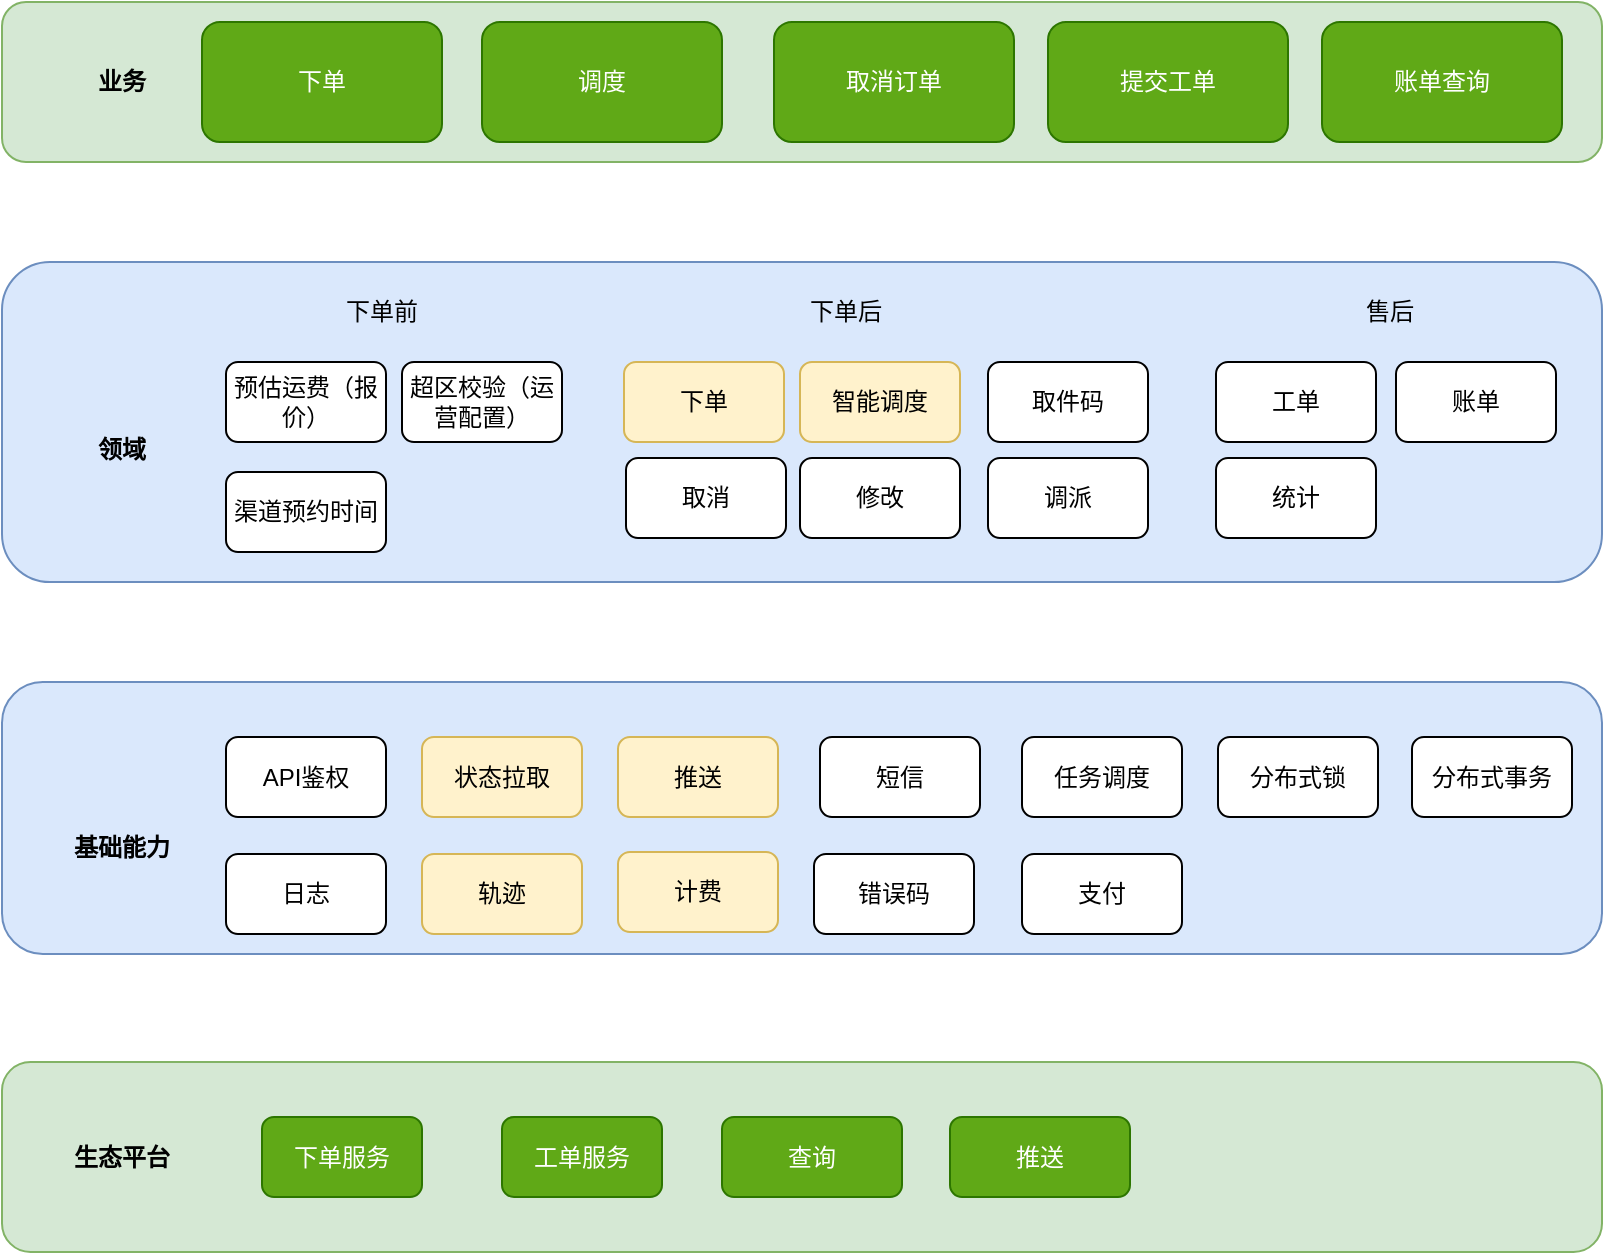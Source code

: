 <mxfile version="21.0.2" type="github" pages="8">
  <diagram name="上门取件业务" id="aHkgy0jFgQmC0n2R5i_t">
    <mxGraphModel dx="954" dy="552" grid="1" gridSize="10" guides="1" tooltips="1" connect="1" arrows="1" fold="1" page="1" pageScale="1" pageWidth="1527" pageHeight="1569" math="0" shadow="0">
      <root>
        <mxCell id="0" />
        <mxCell id="1" parent="0" />
        <mxCell id="aEe4_rK6smSB3npgo4rP-3" value="" style="rounded=1;whiteSpace=wrap;html=1;fillColor=#d5e8d4;strokeColor=#82b366;" parent="1" vertex="1">
          <mxGeometry x="200" y="340" width="800" height="80" as="geometry" />
        </mxCell>
        <mxCell id="aEe4_rK6smSB3npgo4rP-4" value="&lt;b&gt;业务&lt;/b&gt;" style="text;html=1;strokeColor=none;fillColor=none;align=center;verticalAlign=middle;whiteSpace=wrap;rounded=0;" parent="1" vertex="1">
          <mxGeometry x="230" y="365" width="60" height="30" as="geometry" />
        </mxCell>
        <mxCell id="aEe4_rK6smSB3npgo4rP-5" value="下单" style="rounded=1;whiteSpace=wrap;html=1;fillColor=#60a917;fontColor=#ffffff;strokeColor=#2D7600;" parent="1" vertex="1">
          <mxGeometry x="300" y="350" width="120" height="60" as="geometry" />
        </mxCell>
        <mxCell id="aEe4_rK6smSB3npgo4rP-6" value="取消订单" style="rounded=1;whiteSpace=wrap;html=1;fillColor=#60a917;fontColor=#ffffff;strokeColor=#2D7600;" parent="1" vertex="1">
          <mxGeometry x="586" y="350" width="120" height="60" as="geometry" />
        </mxCell>
        <mxCell id="aEe4_rK6smSB3npgo4rP-7" value="提交工单" style="rounded=1;whiteSpace=wrap;html=1;fillColor=#60a917;fontColor=#ffffff;strokeColor=#2D7600;" parent="1" vertex="1">
          <mxGeometry x="723" y="350" width="120" height="60" as="geometry" />
        </mxCell>
        <mxCell id="aEe4_rK6smSB3npgo4rP-18" value="账单查询" style="rounded=1;whiteSpace=wrap;html=1;fillColor=#60a917;fontColor=#ffffff;strokeColor=#2D7600;" parent="1" vertex="1">
          <mxGeometry x="860" y="350" width="120" height="60" as="geometry" />
        </mxCell>
        <mxCell id="aEe4_rK6smSB3npgo4rP-20" value="" style="rounded=1;whiteSpace=wrap;html=1;fillColor=#dae8fc;strokeColor=#6c8ebf;" parent="1" vertex="1">
          <mxGeometry x="200" y="470" width="800" height="160" as="geometry" />
        </mxCell>
        <mxCell id="aEe4_rK6smSB3npgo4rP-21" value="&lt;b&gt;领域&lt;/b&gt;" style="text;html=1;strokeColor=none;fillColor=none;align=center;verticalAlign=middle;whiteSpace=wrap;rounded=0;" parent="1" vertex="1">
          <mxGeometry x="230" y="548.5" width="60" height="30" as="geometry" />
        </mxCell>
        <mxCell id="aEe4_rK6smSB3npgo4rP-29" value="下单前" style="text;html=1;strokeColor=none;fillColor=none;align=center;verticalAlign=middle;whiteSpace=wrap;rounded=0;" parent="1" vertex="1">
          <mxGeometry x="360" y="480" width="60" height="30" as="geometry" />
        </mxCell>
        <mxCell id="aEe4_rK6smSB3npgo4rP-30" value="预估运费（报价）" style="rounded=1;whiteSpace=wrap;html=1;" parent="1" vertex="1">
          <mxGeometry x="312" y="520" width="80" height="40" as="geometry" />
        </mxCell>
        <mxCell id="aEe4_rK6smSB3npgo4rP-31" value="超区校验（运营配置）" style="rounded=1;whiteSpace=wrap;html=1;" parent="1" vertex="1">
          <mxGeometry x="400" y="520" width="80" height="40" as="geometry" />
        </mxCell>
        <mxCell id="aEe4_rK6smSB3npgo4rP-38" value="售后" style="text;html=1;strokeColor=none;fillColor=none;align=center;verticalAlign=middle;whiteSpace=wrap;rounded=0;" parent="1" vertex="1">
          <mxGeometry x="864" y="480" width="60" height="30" as="geometry" />
        </mxCell>
        <mxCell id="aEe4_rK6smSB3npgo4rP-39" value="工单" style="rounded=1;whiteSpace=wrap;html=1;" parent="1" vertex="1">
          <mxGeometry x="807" y="520" width="80" height="40" as="geometry" />
        </mxCell>
        <mxCell id="aEe4_rK6smSB3npgo4rP-40" value="账单" style="rounded=1;whiteSpace=wrap;html=1;" parent="1" vertex="1">
          <mxGeometry x="897" y="520" width="80" height="40" as="geometry" />
        </mxCell>
        <mxCell id="aEe4_rK6smSB3npgo4rP-41" value="渠道预约时间" style="rounded=1;whiteSpace=wrap;html=1;" parent="1" vertex="1">
          <mxGeometry x="312" y="575" width="80" height="40" as="geometry" />
        </mxCell>
        <mxCell id="aEe4_rK6smSB3npgo4rP-43" value="调度" style="rounded=1;whiteSpace=wrap;html=1;fillColor=#60a917;fontColor=#ffffff;strokeColor=#2D7600;" parent="1" vertex="1">
          <mxGeometry x="440" y="350" width="120" height="60" as="geometry" />
        </mxCell>
        <mxCell id="aEe4_rK6smSB3npgo4rP-52" value="" style="rounded=1;whiteSpace=wrap;html=1;fillColor=#dae8fc;strokeColor=#6c8ebf;" parent="1" vertex="1">
          <mxGeometry x="200" y="680" width="800" height="136" as="geometry" />
        </mxCell>
        <mxCell id="aEe4_rK6smSB3npgo4rP-55" value="&lt;b&gt;基础能力&lt;/b&gt;" style="text;html=1;strokeColor=none;fillColor=none;align=center;verticalAlign=middle;whiteSpace=wrap;rounded=0;" parent="1" vertex="1">
          <mxGeometry x="230" y="747.5" width="60" height="30" as="geometry" />
        </mxCell>
        <mxCell id="aEe4_rK6smSB3npgo4rP-56" value="API鉴权" style="rounded=1;whiteSpace=wrap;html=1;" parent="1" vertex="1">
          <mxGeometry x="312" y="707.5" width="80" height="40" as="geometry" />
        </mxCell>
        <mxCell id="aEe4_rK6smSB3npgo4rP-57" value="状态拉取" style="rounded=1;whiteSpace=wrap;html=1;fillColor=#fff2cc;strokeColor=#d6b656;" parent="1" vertex="1">
          <mxGeometry x="410" y="707.5" width="80" height="40" as="geometry" />
        </mxCell>
        <mxCell id="aEe4_rK6smSB3npgo4rP-59" value="推送" style="rounded=1;whiteSpace=wrap;html=1;fillColor=#fff2cc;strokeColor=#d6b656;" parent="1" vertex="1">
          <mxGeometry x="508" y="707.5" width="80" height="40" as="geometry" />
        </mxCell>
        <mxCell id="aEe4_rK6smSB3npgo4rP-33" value="下单后" style="text;html=1;strokeColor=none;fillColor=none;align=center;verticalAlign=middle;whiteSpace=wrap;rounded=0;" parent="1" vertex="1">
          <mxGeometry x="592" y="480" width="60" height="30" as="geometry" />
        </mxCell>
        <mxCell id="aEe4_rK6smSB3npgo4rP-34" value="下单" style="rounded=1;whiteSpace=wrap;html=1;fillColor=#fff2cc;strokeColor=#d6b656;" parent="1" vertex="1">
          <mxGeometry x="511" y="520" width="80" height="40" as="geometry" />
        </mxCell>
        <mxCell id="aEe4_rK6smSB3npgo4rP-35" value="修改" style="rounded=1;whiteSpace=wrap;html=1;" parent="1" vertex="1">
          <mxGeometry x="599" y="568" width="80" height="40" as="geometry" />
        </mxCell>
        <mxCell id="aEe4_rK6smSB3npgo4rP-36" value="取消" style="rounded=1;whiteSpace=wrap;html=1;" parent="1" vertex="1">
          <mxGeometry x="512" y="568" width="80" height="40" as="geometry" />
        </mxCell>
        <mxCell id="aEe4_rK6smSB3npgo4rP-60" value="智能调度" style="rounded=1;whiteSpace=wrap;html=1;fillColor=#fff2cc;strokeColor=#d6b656;" parent="1" vertex="1">
          <mxGeometry x="599" y="520" width="80" height="40" as="geometry" />
        </mxCell>
        <mxCell id="aEe4_rK6smSB3npgo4rP-61" value="短信" style="rounded=1;whiteSpace=wrap;html=1;" parent="1" vertex="1">
          <mxGeometry x="609" y="707.5" width="80" height="40" as="geometry" />
        </mxCell>
        <mxCell id="aEe4_rK6smSB3npgo4rP-63" value="取件码" style="rounded=1;whiteSpace=wrap;html=1;" parent="1" vertex="1">
          <mxGeometry x="693" y="520" width="80" height="40" as="geometry" />
        </mxCell>
        <mxCell id="aEe4_rK6smSB3npgo4rP-64" value="调派" style="rounded=1;whiteSpace=wrap;html=1;" parent="1" vertex="1">
          <mxGeometry x="693" y="568" width="80" height="40" as="geometry" />
        </mxCell>
        <mxCell id="aEe4_rK6smSB3npgo4rP-65" value="任务调度" style="rounded=1;whiteSpace=wrap;html=1;" parent="1" vertex="1">
          <mxGeometry x="710" y="707.5" width="80" height="40" as="geometry" />
        </mxCell>
        <mxCell id="aEe4_rK6smSB3npgo4rP-67" value="统计" style="rounded=1;whiteSpace=wrap;html=1;" parent="1" vertex="1">
          <mxGeometry x="807" y="568" width="80" height="40" as="geometry" />
        </mxCell>
        <mxCell id="aEe4_rK6smSB3npgo4rP-68" value="" style="rounded=1;whiteSpace=wrap;html=1;fillColor=#d5e8d4;strokeColor=#82b366;" parent="1" vertex="1">
          <mxGeometry x="200" y="870" width="800" height="95" as="geometry" />
        </mxCell>
        <mxCell id="aEe4_rK6smSB3npgo4rP-69" value="&lt;b&gt;生态平台&lt;/b&gt;" style="text;html=1;strokeColor=none;fillColor=none;align=center;verticalAlign=middle;whiteSpace=wrap;rounded=0;" parent="1" vertex="1">
          <mxGeometry x="230" y="902.5" width="60" height="30" as="geometry" />
        </mxCell>
        <mxCell id="aEe4_rK6smSB3npgo4rP-70" value="下单服务" style="rounded=1;whiteSpace=wrap;html=1;fillColor=#60a917;fontColor=#ffffff;strokeColor=#2D7600;" parent="1" vertex="1">
          <mxGeometry x="330" y="897.5" width="80" height="40" as="geometry" />
        </mxCell>
        <mxCell id="aEe4_rK6smSB3npgo4rP-72" value="工单服务" style="rounded=1;whiteSpace=wrap;html=1;fillColor=#60a917;fontColor=#ffffff;strokeColor=#2D7600;" parent="1" vertex="1">
          <mxGeometry x="450" y="897.5" width="80" height="40" as="geometry" />
        </mxCell>
        <mxCell id="aEe4_rK6smSB3npgo4rP-73" value="查询" style="rounded=1;whiteSpace=wrap;html=1;fillColor=#60a917;fontColor=#ffffff;strokeColor=#2D7600;" parent="1" vertex="1">
          <mxGeometry x="560" y="897.5" width="90" height="40" as="geometry" />
        </mxCell>
        <mxCell id="aEe4_rK6smSB3npgo4rP-74" value="推送" style="rounded=1;whiteSpace=wrap;html=1;fillColor=#60a917;fontColor=#ffffff;strokeColor=#2D7600;" parent="1" vertex="1">
          <mxGeometry x="674" y="897.5" width="90" height="40" as="geometry" />
        </mxCell>
        <mxCell id="aEe4_rK6smSB3npgo4rP-75" value="分布式锁" style="rounded=1;whiteSpace=wrap;html=1;" parent="1" vertex="1">
          <mxGeometry x="808" y="707.5" width="80" height="40" as="geometry" />
        </mxCell>
        <mxCell id="aEe4_rK6smSB3npgo4rP-76" value="分布式事务" style="rounded=1;whiteSpace=wrap;html=1;" parent="1" vertex="1">
          <mxGeometry x="905" y="707.5" width="80" height="40" as="geometry" />
        </mxCell>
        <mxCell id="aEe4_rK6smSB3npgo4rP-77" value="日志" style="rounded=1;whiteSpace=wrap;html=1;" parent="1" vertex="1">
          <mxGeometry x="312" y="766" width="80" height="40" as="geometry" />
        </mxCell>
        <mxCell id="aEe4_rK6smSB3npgo4rP-78" value="轨迹" style="rounded=1;whiteSpace=wrap;html=1;fillColor=#fff2cc;strokeColor=#d6b656;" parent="1" vertex="1">
          <mxGeometry x="410" y="766" width="80" height="40" as="geometry" />
        </mxCell>
        <mxCell id="aEe4_rK6smSB3npgo4rP-79" value="计费" style="rounded=1;whiteSpace=wrap;html=1;fillColor=#fff2cc;strokeColor=#d6b656;" parent="1" vertex="1">
          <mxGeometry x="508" y="765" width="80" height="40" as="geometry" />
        </mxCell>
        <mxCell id="aEe4_rK6smSB3npgo4rP-81" value="错误码" style="rounded=1;whiteSpace=wrap;html=1;" parent="1" vertex="1">
          <mxGeometry x="606" y="766" width="80" height="40" as="geometry" />
        </mxCell>
        <mxCell id="aEe4_rK6smSB3npgo4rP-82" value="支付" style="rounded=1;whiteSpace=wrap;html=1;" parent="1" vertex="1">
          <mxGeometry x="710" y="766" width="80" height="40" as="geometry" />
        </mxCell>
      </root>
    </mxGraphModel>
  </diagram>
  <diagram id="eL2zy-AQF7W4dQgckiE8" name="财务中心">
    <mxGraphModel dx="1256" dy="808" grid="1" gridSize="10" guides="1" tooltips="1" connect="1" arrows="1" fold="1" page="1" pageScale="1" pageWidth="2027" pageHeight="1569" math="0" shadow="0">
      <root>
        <mxCell id="0" />
        <mxCell id="1" parent="0" />
        <mxCell id="mPJyU34l--d6cSRBEXeq-1" value="" style="rounded=1;whiteSpace=wrap;html=1;fillColor=#d5e8d4;strokeColor=#82b366;" parent="1" vertex="1">
          <mxGeometry x="200" y="340" width="1310" height="80" as="geometry" />
        </mxCell>
        <mxCell id="mPJyU34l--d6cSRBEXeq-2" value="&lt;b&gt;业务&lt;/b&gt;" style="text;html=1;strokeColor=none;fillColor=none;align=center;verticalAlign=middle;whiteSpace=wrap;rounded=0;" parent="1" vertex="1">
          <mxGeometry x="230" y="365" width="60" height="30" as="geometry" />
        </mxCell>
        <mxCell id="mPJyU34l--d6cSRBEXeq-3" value="账户" style="rounded=1;whiteSpace=wrap;html=1;fillColor=#60a917;fontColor=#ffffff;strokeColor=#2D7600;" parent="1" vertex="1">
          <mxGeometry x="300" y="350" width="120" height="60" as="geometry" />
        </mxCell>
        <mxCell id="mPJyU34l--d6cSRBEXeq-4" value="下单、消费" style="rounded=1;whiteSpace=wrap;html=1;fillColor=#60a917;fontColor=#ffffff;strokeColor=#2D7600;" parent="1" vertex="1">
          <mxGeometry x="586" y="350" width="120" height="60" as="geometry" />
        </mxCell>
        <mxCell id="mPJyU34l--d6cSRBEXeq-5" value="计费" style="rounded=1;whiteSpace=wrap;html=1;fillColor=#60a917;fontColor=#ffffff;strokeColor=#2D7600;" parent="1" vertex="1">
          <mxGeometry x="723" y="350" width="120" height="60" as="geometry" />
        </mxCell>
        <mxCell id="mPJyU34l--d6cSRBEXeq-6" value="账单" style="rounded=1;whiteSpace=wrap;html=1;fillColor=#60a917;fontColor=#ffffff;strokeColor=#2D7600;" parent="1" vertex="1">
          <mxGeometry x="860" y="350" width="120" height="60" as="geometry" />
        </mxCell>
        <mxCell id="mPJyU34l--d6cSRBEXeq-7" value="" style="rounded=1;whiteSpace=wrap;html=1;fillColor=#dae8fc;strokeColor=#6c8ebf;" parent="1" vertex="1">
          <mxGeometry x="200" y="470" width="1310" height="240" as="geometry" />
        </mxCell>
        <mxCell id="mPJyU34l--d6cSRBEXeq-8" value="&lt;b&gt;领域&lt;/b&gt;" style="text;html=1;strokeColor=none;fillColor=none;align=center;verticalAlign=middle;whiteSpace=wrap;rounded=0;" parent="1" vertex="1">
          <mxGeometry x="230" y="583.5" width="60" height="30" as="geometry" />
        </mxCell>
        <mxCell id="mPJyU34l--d6cSRBEXeq-9" value="账户" style="text;html=1;strokeColor=none;fillColor=none;align=center;verticalAlign=middle;whiteSpace=wrap;rounded=0;" parent="1" vertex="1">
          <mxGeometry x="470" y="480" width="60" height="30" as="geometry" />
        </mxCell>
        <mxCell id="mPJyU34l--d6cSRBEXeq-10" value="&lt;font style=&quot;&quot;&gt;&lt;span style=&quot;font-size: 11px;&quot;&gt;开户&lt;/span&gt;&lt;br style=&quot;font-size: 11px;&quot;&gt;&lt;span style=&quot;font-size: 11px;&quot;&gt;（&lt;/span&gt;&lt;font style=&quot;font-size: 11px;&quot;&gt;通用账户、&lt;/font&gt;&lt;font style=&quot;font-size: 6px;&quot;&gt;业务&lt;/font&gt;&lt;font style=&quot;font-size: 11px;&quot;&gt;账户&lt;/font&gt;&lt;span style=&quot;font-size: 11px;&quot;&gt;）&lt;/span&gt;&lt;/font&gt;" style="rounded=1;whiteSpace=wrap;html=1;fillColor=#fff2cc;strokeColor=#d6b656;glass=1;gradientColor=#ffd966;" parent="1" vertex="1">
          <mxGeometry x="312" y="520" width="138" height="40" as="geometry" />
        </mxCell>
        <mxCell id="mPJyU34l--d6cSRBEXeq-11" value="账户操作&lt;br&gt;（冻、解、注、绑）" style="rounded=1;whiteSpace=wrap;html=1;fillColor=#fff2cc;strokeColor=#d6b656;glass=1;gradientColor=#ffd966;" parent="1" vertex="1">
          <mxGeometry x="460" y="520" width="130" height="40" as="geometry" />
        </mxCell>
        <mxCell id="mPJyU34l--d6cSRBEXeq-15" value="业务管理&lt;br&gt;（分类、基础数据）" style="rounded=1;whiteSpace=wrap;html=1;fillColor=#fff2cc;gradientColor=#ffd966;strokeColor=#d6b656;" parent="1" vertex="1">
          <mxGeometry x="460" y="575" width="130" height="40" as="geometry" />
        </mxCell>
        <mxCell id="mPJyU34l--d6cSRBEXeq-16" value="充值" style="rounded=1;whiteSpace=wrap;html=1;fillColor=#60a917;fontColor=#ffffff;strokeColor=#2D7600;" parent="1" vertex="1">
          <mxGeometry x="440" y="350" width="120" height="60" as="geometry" />
        </mxCell>
        <mxCell id="mPJyU34l--d6cSRBEXeq-17" value="" style="rounded=1;whiteSpace=wrap;html=1;fillColor=#dae8fc;strokeColor=#6c8ebf;" parent="1" vertex="1">
          <mxGeometry x="200" y="798" width="1310" height="136" as="geometry" />
        </mxCell>
        <mxCell id="mPJyU34l--d6cSRBEXeq-18" value="&lt;b&gt;基础能力&lt;/b&gt;" style="text;html=1;strokeColor=none;fillColor=none;align=center;verticalAlign=middle;whiteSpace=wrap;rounded=0;" parent="1" vertex="1">
          <mxGeometry x="230" y="865.5" width="60" height="30" as="geometry" />
        </mxCell>
        <mxCell id="mPJyU34l--d6cSRBEXeq-28" value="提现" style="rounded=1;whiteSpace=wrap;html=1;fillColor=#bac8d3;strokeColor=#23445d;dashed=1;shadow=0;sketch=1;" parent="1" vertex="1">
          <mxGeometry x="600" y="632" width="130" height="40" as="geometry" />
        </mxCell>
        <mxCell id="mPJyU34l--d6cSRBEXeq-32" value="" style="rounded=1;whiteSpace=wrap;html=1;fillColor=#d5e8d4;strokeColor=#82b366;" parent="1" vertex="1">
          <mxGeometry x="200" y="966" width="1310" height="95" as="geometry" />
        </mxCell>
        <mxCell id="mPJyU34l--d6cSRBEXeq-33" value="&lt;b&gt;依赖&lt;/b&gt;" style="text;html=1;strokeColor=none;fillColor=none;align=center;verticalAlign=middle;whiteSpace=wrap;rounded=0;" parent="1" vertex="1">
          <mxGeometry x="230" y="998.5" width="60" height="30" as="geometry" />
        </mxCell>
        <mxCell id="mPJyU34l--d6cSRBEXeq-45" value="账户配置&lt;br&gt;（计费规则、基础）" style="rounded=1;whiteSpace=wrap;html=1;" parent="1" vertex="1">
          <mxGeometry x="600" y="578.5" width="130" height="40" as="geometry" />
        </mxCell>
        <mxCell id="mPJyU34l--d6cSRBEXeq-48" value="审批" style="rounded=1;whiteSpace=wrap;html=1;" parent="1" vertex="1">
          <mxGeometry x="405" y="828" width="80" height="40" as="geometry" />
        </mxCell>
        <mxCell id="mPJyU34l--d6cSRBEXeq-50" value="支付" style="rounded=1;whiteSpace=wrap;html=1;fillColor=#fff2cc;strokeColor=#d6b656;" parent="1" vertex="1">
          <mxGeometry x="312" y="828" width="80" height="40" as="geometry" />
        </mxCell>
        <mxCell id="mPJyU34l--d6cSRBEXeq-55" value="SSO" style="rounded=1;whiteSpace=wrap;html=1;fillColor=#60a917;fontColor=#ffffff;strokeColor=#2D7600;" parent="1" vertex="1">
          <mxGeometry x="320" y="993.5" width="80" height="40" as="geometry" />
        </mxCell>
        <mxCell id="mPJyU34l--d6cSRBEXeq-56" value="统一认证" style="rounded=1;whiteSpace=wrap;html=1;fillColor=#60a917;fontColor=#ffffff;strokeColor=#2D7600;" parent="1" vertex="1">
          <mxGeometry x="420" y="993.5" width="80" height="40" as="geometry" />
        </mxCell>
        <mxCell id="mPJyU34l--d6cSRBEXeq-57" value="先享后付" style="rounded=1;whiteSpace=wrap;html=1;fillColor=#60a917;fontColor=#ffffff;strokeColor=#2D7600;" parent="1" vertex="1">
          <mxGeometry x="520" y="993.5" width="80" height="40" as="geometry" />
        </mxCell>
        <mxCell id="mPJyU34l--d6cSRBEXeq-58" value="微信支付" style="rounded=1;whiteSpace=wrap;html=1;fillColor=#60a917;strokeColor=#2D7600;fontColor=#ffffff;" parent="1" vertex="1">
          <mxGeometry x="620" y="993.5" width="80" height="40" as="geometry" />
        </mxCell>
        <mxCell id="mPJyU34l--d6cSRBEXeq-59" value="任务调度" style="rounded=1;whiteSpace=wrap;html=1;" parent="1" vertex="1">
          <mxGeometry x="312" y="883" width="80" height="40" as="geometry" />
        </mxCell>
        <mxCell id="mPJyU34l--d6cSRBEXeq-61" value="预警" style="rounded=1;whiteSpace=wrap;html=1;" parent="1" vertex="1">
          <mxGeometry x="405" y="883" width="80" height="40" as="geometry" />
        </mxCell>
        <mxCell id="bYx9xtARvo46gpEjHub8-3" value="充值购买&lt;br&gt;（账户充值）" style="rounded=1;whiteSpace=wrap;html=1;" vertex="1" parent="1">
          <mxGeometry x="312" y="632" width="138" height="40" as="geometry" />
        </mxCell>
        <mxCell id="bYx9xtARvo46gpEjHub8-5" value="账户操作&lt;br&gt;（冻、解、注、绑）" style="rounded=1;whiteSpace=wrap;html=1;fillColor=#fff2cc;strokeColor=#d6b656;glass=1;gradientColor=#ffd966;" vertex="1" parent="1">
          <mxGeometry x="599" y="520" width="130" height="40" as="geometry" />
        </mxCell>
        <mxCell id="bYx9xtARvo46gpEjHub8-6" value="账户授信&lt;br&gt;（授信配置、关联）" style="rounded=1;whiteSpace=wrap;html=1;" vertex="1" parent="1">
          <mxGeometry x="312" y="575" width="138" height="40" as="geometry" />
        </mxCell>
        <mxCell id="bYx9xtARvo46gpEjHub8-7" value="账户流水查询" style="rounded=1;whiteSpace=wrap;html=1;" vertex="1" parent="1">
          <mxGeometry x="458" y="632" width="134" height="40" as="geometry" />
        </mxCell>
        <mxCell id="mPJyU34l--d6cSRBEXeq-22" value="消费" style="text;html=1;strokeColor=none;fillColor=none;align=center;verticalAlign=middle;whiteSpace=wrap;rounded=0;" parent="1" vertex="1">
          <mxGeometry x="910" y="480" width="60" height="30" as="geometry" />
        </mxCell>
        <mxCell id="mPJyU34l--d6cSRBEXeq-46" value="预付计费" style="rounded=1;whiteSpace=wrap;html=1;fillColor=#fff2cc;strokeColor=#d6b656;" parent="1" vertex="1">
          <mxGeometry x="810" y="520" width="80" height="40" as="geometry" />
        </mxCell>
        <mxCell id="mPJyU34l--d6cSRBEXeq-49" value="报价" style="rounded=1;whiteSpace=wrap;html=1;sketch=1;dashed=1;fillColor=#bac8d3;strokeColor=#23445d;" parent="1" vertex="1">
          <mxGeometry x="810" y="632" width="80" height="40" as="geometry" />
        </mxCell>
        <mxCell id="wQvJToRmjjCWO-xYzvZU-1" value="流量计费" style="rounded=1;whiteSpace=wrap;html=1;fillColor=#fff2cc;strokeColor=#d6b656;" parent="1" vertex="1">
          <mxGeometry x="990" y="520" width="80" height="40" as="geometry" />
        </mxCell>
        <mxCell id="bYx9xtARvo46gpEjHub8-8" value="授信计费" style="rounded=1;whiteSpace=wrap;html=1;fillColor=#fff2cc;strokeColor=#d6b656;" vertex="1" parent="1">
          <mxGeometry x="900" y="520" width="80" height="40" as="geometry" />
        </mxCell>
        <mxCell id="bYx9xtARvo46gpEjHub8-9" value="短信计费" style="rounded=1;whiteSpace=wrap;html=1;fillColor=#fff2cc;strokeColor=#d6b656;" vertex="1" parent="1">
          <mxGeometry x="810" y="578.5" width="80" height="40" as="geometry" />
        </mxCell>
        <mxCell id="bYx9xtARvo46gpEjHub8-10" value="出入账流水" style="rounded=1;whiteSpace=wrap;html=1;" vertex="1" parent="1">
          <mxGeometry x="990" y="632" width="80" height="40" as="geometry" />
        </mxCell>
        <mxCell id="bYx9xtARvo46gpEjHub8-11" value="计费诊断" style="rounded=1;whiteSpace=wrap;html=1;" vertex="1" parent="1">
          <mxGeometry x="900" y="578.5" width="80" height="40" as="geometry" />
        </mxCell>
        <mxCell id="bYx9xtARvo46gpEjHub8-12" value="组合计费" style="rounded=1;whiteSpace=wrap;html=1;" vertex="1" parent="1">
          <mxGeometry x="990" y="578.5" width="80" height="40" as="geometry" />
        </mxCell>
        <mxCell id="bYx9xtARvo46gpEjHub8-13" value="流水号" style="rounded=1;whiteSpace=wrap;html=1;" vertex="1" parent="1">
          <mxGeometry x="900" y="632" width="80" height="40" as="geometry" />
        </mxCell>
        <mxCell id="bYx9xtARvo46gpEjHub8-14" value="消息中心&lt;br&gt;（短信、邮件）" style="rounded=1;whiteSpace=wrap;html=1;" vertex="1" parent="1">
          <mxGeometry x="500" y="828" width="110" height="40" as="geometry" />
        </mxCell>
        <mxCell id="mPJyU34l--d6cSRBEXeq-12" value="售后" style="text;html=1;strokeColor=none;fillColor=none;align=center;verticalAlign=middle;whiteSpace=wrap;rounded=0;" parent="1" vertex="1">
          <mxGeometry x="1239" y="480" width="60" height="30" as="geometry" />
        </mxCell>
        <mxCell id="mPJyU34l--d6cSRBEXeq-14" value="统计" style="rounded=1;whiteSpace=wrap;html=1;" parent="1" vertex="1">
          <mxGeometry x="1229" y="520" width="80" height="40" as="geometry" />
        </mxCell>
        <mxCell id="mPJyU34l--d6cSRBEXeq-31" value="账单" style="rounded=1;whiteSpace=wrap;html=1;" parent="1" vertex="1">
          <mxGeometry x="1140" y="520" width="80" height="40" as="geometry" />
        </mxCell>
        <mxCell id="mPJyU34l--d6cSRBEXeq-47" value="对账" style="rounded=1;whiteSpace=wrap;html=1;" parent="1" vertex="1">
          <mxGeometry x="1140" y="575" width="80" height="40" as="geometry" />
        </mxCell>
        <mxCell id="mPJyU34l--d6cSRBEXeq-60" value="开票" style="rounded=1;whiteSpace=wrap;html=1;" parent="1" vertex="1">
          <mxGeometry x="1229" y="575" width="80" height="40" as="geometry" />
        </mxCell>
        <mxCell id="bYx9xtARvo46gpEjHub8-16" value="应收应付" style="rounded=1;whiteSpace=wrap;html=1;" vertex="1" parent="1">
          <mxGeometry x="1320" y="520" width="90" height="40" as="geometry" />
        </mxCell>
        <mxCell id="bYx9xtARvo46gpEjHub8-17" value="账单消息&lt;br&gt;（邮件、短信）" style="rounded=1;whiteSpace=wrap;html=1;" vertex="1" parent="1">
          <mxGeometry x="1320" y="575.5" width="90" height="40" as="geometry" />
        </mxCell>
      </root>
    </mxGraphModel>
  </diagram>
  <diagram id="diIqL0ei8Vg3rU0WbG-e" name="数据字典">
    <mxGraphModel dx="509" dy="328" grid="1" gridSize="10" guides="1" tooltips="1" connect="1" arrows="1" fold="1" page="1" pageScale="1" pageWidth="2027" pageHeight="1569" math="0" shadow="0">
      <root>
        <mxCell id="0" />
        <mxCell id="1" parent="0" />
        <mxCell id="jPd7fffu6NY54mP3MSrP-1" value="FIN_ACCOUNT_TYPE" style="shape=table;startSize=30;container=1;collapsible=1;childLayout=tableLayout;fixedRows=1;rowLines=0;fontStyle=1;align=center;resizeLast=1;rounded=1;shadow=0;glass=1;sketch=0;fontSize=6;swimlaneLine=1;" vertex="1" parent="1">
          <mxGeometry x="150" y="100" width="290" height="290" as="geometry" />
        </mxCell>
        <mxCell id="jPd7fffu6NY54mP3MSrP-2" value="" style="shape=tableRow;horizontal=0;startSize=0;swimlaneHead=0;swimlaneBody=0;fillColor=none;collapsible=0;dropTarget=0;points=[[0,0.5],[1,0.5]];portConstraint=eastwest;top=0;left=0;right=0;bottom=1;rounded=1;shadow=0;glass=1;dashed=1;sketch=1;fontSize=6;" vertex="1" parent="jPd7fffu6NY54mP3MSrP-1">
          <mxGeometry y="30" width="290" height="30" as="geometry" />
        </mxCell>
        <mxCell id="jPd7fffu6NY54mP3MSrP-3" value="PK" style="shape=partialRectangle;connectable=0;fillColor=none;top=0;left=0;bottom=0;right=0;fontStyle=1;overflow=hidden;rounded=1;shadow=0;glass=1;dashed=1;sketch=1;fontSize=6;" vertex="1" parent="jPd7fffu6NY54mP3MSrP-2">
          <mxGeometry width="30" height="30" as="geometry">
            <mxRectangle width="30" height="30" as="alternateBounds" />
          </mxGeometry>
        </mxCell>
        <mxCell id="jPd7fffu6NY54mP3MSrP-4" value="ID" style="shape=partialRectangle;connectable=0;fillColor=none;top=0;left=0;bottom=0;right=0;align=left;spacingLeft=6;fontStyle=5;overflow=hidden;rounded=1;shadow=0;glass=1;dashed=1;sketch=1;fontSize=6;" vertex="1" parent="jPd7fffu6NY54mP3MSrP-2">
          <mxGeometry x="30" width="260" height="30" as="geometry">
            <mxRectangle width="260" height="30" as="alternateBounds" />
          </mxGeometry>
        </mxCell>
        <mxCell id="jPd7fffu6NY54mP3MSrP-5" value="" style="shape=tableRow;horizontal=0;startSize=0;swimlaneHead=0;swimlaneBody=0;fillColor=none;collapsible=0;dropTarget=0;points=[[0,0.5],[1,0.5]];portConstraint=eastwest;top=0;left=0;right=0;bottom=0;rounded=1;shadow=0;glass=1;dashed=1;sketch=1;fontSize=6;" vertex="1" parent="jPd7fffu6NY54mP3MSrP-1">
          <mxGeometry y="60" width="290" height="30" as="geometry" />
        </mxCell>
        <mxCell id="jPd7fffu6NY54mP3MSrP-6" value="" style="shape=partialRectangle;connectable=0;fillColor=none;top=0;left=0;bottom=0;right=0;editable=1;overflow=hidden;rounded=1;shadow=0;glass=1;dashed=1;sketch=1;fontSize=6;" vertex="1" parent="jPd7fffu6NY54mP3MSrP-5">
          <mxGeometry width="30" height="30" as="geometry">
            <mxRectangle width="30" height="30" as="alternateBounds" />
          </mxGeometry>
        </mxCell>
        <mxCell id="jPd7fffu6NY54mP3MSrP-7" value="name        varchar(50)     名称" style="shape=partialRectangle;connectable=0;fillColor=none;top=0;left=0;bottom=0;right=0;align=left;spacingLeft=6;overflow=hidden;rounded=1;shadow=0;glass=1;dashed=1;sketch=1;fontSize=6;" vertex="1" parent="jPd7fffu6NY54mP3MSrP-5">
          <mxGeometry x="30" width="260" height="30" as="geometry">
            <mxRectangle width="260" height="30" as="alternateBounds" />
          </mxGeometry>
        </mxCell>
        <mxCell id="jPd7fffu6NY54mP3MSrP-8" value="" style="shape=tableRow;horizontal=0;startSize=0;swimlaneHead=0;swimlaneBody=0;fillColor=none;collapsible=0;dropTarget=0;points=[[0,0.5],[1,0.5]];portConstraint=eastwest;top=0;left=0;right=0;bottom=0;rounded=1;shadow=0;glass=1;dashed=1;sketch=1;fontSize=6;" vertex="1" parent="jPd7fffu6NY54mP3MSrP-1">
          <mxGeometry y="90" width="290" height="30" as="geometry" />
        </mxCell>
        <mxCell id="jPd7fffu6NY54mP3MSrP-9" value="" style="shape=partialRectangle;connectable=0;fillColor=none;top=0;left=0;bottom=0;right=0;editable=1;overflow=hidden;rounded=1;shadow=0;glass=1;dashed=1;sketch=1;fontSize=6;" vertex="1" parent="jPd7fffu6NY54mP3MSrP-8">
          <mxGeometry width="30" height="30" as="geometry">
            <mxRectangle width="30" height="30" as="alternateBounds" />
          </mxGeometry>
        </mxCell>
        <mxCell id="jPd7fffu6NY54mP3MSrP-10" value="Row 2" style="shape=partialRectangle;connectable=0;fillColor=none;top=0;left=0;bottom=0;right=0;align=left;spacingLeft=6;overflow=hidden;rounded=1;shadow=0;glass=1;dashed=1;sketch=1;fontSize=6;" vertex="1" parent="jPd7fffu6NY54mP3MSrP-8">
          <mxGeometry x="30" width="260" height="30" as="geometry">
            <mxRectangle width="260" height="30" as="alternateBounds" />
          </mxGeometry>
        </mxCell>
        <mxCell id="jPd7fffu6NY54mP3MSrP-11" value="" style="shape=tableRow;horizontal=0;startSize=0;swimlaneHead=0;swimlaneBody=0;fillColor=none;collapsible=0;dropTarget=0;points=[[0,0.5],[1,0.5]];portConstraint=eastwest;top=0;left=0;right=0;bottom=0;rounded=1;shadow=0;glass=1;dashed=1;sketch=1;fontSize=6;" vertex="1" parent="jPd7fffu6NY54mP3MSrP-1">
          <mxGeometry y="120" width="290" height="30" as="geometry" />
        </mxCell>
        <mxCell id="jPd7fffu6NY54mP3MSrP-12" value="" style="shape=partialRectangle;connectable=0;fillColor=none;top=0;left=0;bottom=0;right=0;editable=1;overflow=hidden;rounded=1;shadow=0;glass=1;dashed=1;sketch=1;fontSize=6;" vertex="1" parent="jPd7fffu6NY54mP3MSrP-11">
          <mxGeometry width="30" height="30" as="geometry">
            <mxRectangle width="30" height="30" as="alternateBounds" />
          </mxGeometry>
        </mxCell>
        <mxCell id="jPd7fffu6NY54mP3MSrP-13" value="Row 3" style="shape=partialRectangle;connectable=0;fillColor=none;top=0;left=0;bottom=0;right=0;align=left;spacingLeft=6;overflow=hidden;rounded=1;shadow=0;glass=1;dashed=1;sketch=1;fontSize=6;" vertex="1" parent="jPd7fffu6NY54mP3MSrP-11">
          <mxGeometry x="30" width="260" height="30" as="geometry">
            <mxRectangle width="260" height="30" as="alternateBounds" />
          </mxGeometry>
        </mxCell>
      </root>
    </mxGraphModel>
  </diagram>
  <diagram id="cQYChIYxTVzgyQn5HeU7" name="计费">
    <mxGraphModel dx="954" dy="552" grid="1" gridSize="10" guides="1" tooltips="1" connect="1" arrows="1" fold="1" page="1" pageScale="1" pageWidth="1527" pageHeight="1569" background="#E6E6E6" math="0" shadow="0">
      <root>
        <mxCell id="0" />
        <mxCell id="1" parent="0" />
        <mxCell id="_8dD_bQpWsN8pUc5eDYx-7" value="即时配" style="shape=umlLifeline;perimeter=lifelinePerimeter;whiteSpace=wrap;html=1;container=1;dropTarget=0;collapsible=0;recursiveResize=0;outlineConnect=0;portConstraint=eastwest;newEdgeStyle={&quot;edgeStyle&quot;:&quot;elbowEdgeStyle&quot;,&quot;elbow&quot;:&quot;vertical&quot;,&quot;curved&quot;:0,&quot;rounded&quot;:0};fillColor=#d5e8d4;strokeColor=#82b366;" parent="1" vertex="1">
          <mxGeometry x="159" y="234" width="100" height="696" as="geometry" />
        </mxCell>
        <mxCell id="_8dD_bQpWsN8pUc5eDYx-8" value="" style="html=1;points=[];perimeter=orthogonalPerimeter;outlineConnect=0;targetShapes=umlLifeline;portConstraint=eastwest;newEdgeStyle={&quot;edgeStyle&quot;:&quot;elbowEdgeStyle&quot;,&quot;elbow&quot;:&quot;vertical&quot;,&quot;curved&quot;:0,&quot;rounded&quot;:0};fillColor=#d5e8d4;strokeColor=#82b366;" parent="_8dD_bQpWsN8pUc5eDYx-7" vertex="1">
          <mxGeometry x="45" y="80" width="10" height="80" as="geometry" />
        </mxCell>
        <mxCell id="_8dD_bQpWsN8pUc5eDYx-9" value="计费服务" style="shape=umlLifeline;perimeter=lifelinePerimeter;whiteSpace=wrap;html=1;container=1;dropTarget=0;collapsible=0;recursiveResize=0;outlineConnect=0;portConstraint=eastwest;newEdgeStyle={&quot;edgeStyle&quot;:&quot;elbowEdgeStyle&quot;,&quot;elbow&quot;:&quot;vertical&quot;,&quot;curved&quot;:0,&quot;rounded&quot;:0};fillColor=#dae8fc;strokeColor=#6c8ebf;" parent="1" vertex="1">
          <mxGeometry x="440" y="234" width="100" height="696" as="geometry" />
        </mxCell>
        <mxCell id="_8dD_bQpWsN8pUc5eDYx-10" value="" style="html=1;points=[];perimeter=orthogonalPerimeter;outlineConnect=0;targetShapes=umlLifeline;portConstraint=eastwest;newEdgeStyle={&quot;edgeStyle&quot;:&quot;elbowEdgeStyle&quot;,&quot;elbow&quot;:&quot;vertical&quot;,&quot;curved&quot;:0,&quot;rounded&quot;:0};fillColor=#dae8fc;strokeColor=#6c8ebf;" parent="_8dD_bQpWsN8pUc5eDYx-9" vertex="1">
          <mxGeometry x="45" y="80" width="10" height="80" as="geometry" />
        </mxCell>
        <mxCell id="_8dD_bQpWsN8pUc5eDYx-36" value="" style="html=1;points=[];perimeter=orthogonalPerimeter;outlineConnect=0;targetShapes=umlLifeline;portConstraint=eastwest;newEdgeStyle={&quot;edgeStyle&quot;:&quot;elbowEdgeStyle&quot;,&quot;elbow&quot;:&quot;vertical&quot;,&quot;curved&quot;:0,&quot;rounded&quot;:0};fillColor=#dae8fc;strokeColor=#6c8ebf;" parent="_8dD_bQpWsN8pUc5eDYx-9" vertex="1">
          <mxGeometry x="45" y="366" width="10" height="214" as="geometry" />
        </mxCell>
        <mxCell id="_8dD_bQpWsN8pUc5eDYx-11" value="配置管理服务" style="shape=umlLifeline;perimeter=lifelinePerimeter;whiteSpace=wrap;html=1;container=1;dropTarget=0;collapsible=0;recursiveResize=0;outlineConnect=0;portConstraint=eastwest;newEdgeStyle={&quot;edgeStyle&quot;:&quot;elbowEdgeStyle&quot;,&quot;elbow&quot;:&quot;vertical&quot;,&quot;curved&quot;:0,&quot;rounded&quot;:0};fillColor=#dae8fc;strokeColor=#6c8ebf;" parent="1" vertex="1">
          <mxGeometry x="650" y="234" width="100" height="706" as="geometry" />
        </mxCell>
        <mxCell id="_8dD_bQpWsN8pUc5eDYx-12" value="" style="html=1;points=[];perimeter=orthogonalPerimeter;outlineConnect=0;targetShapes=umlLifeline;portConstraint=eastwest;newEdgeStyle={&quot;edgeStyle&quot;:&quot;elbowEdgeStyle&quot;,&quot;elbow&quot;:&quot;vertical&quot;,&quot;curved&quot;:0,&quot;rounded&quot;:0};fillColor=#dae8fc;strokeColor=#6c8ebf;" parent="_8dD_bQpWsN8pUc5eDYx-11" vertex="1">
          <mxGeometry x="45" y="80" width="10" height="80" as="geometry" />
        </mxCell>
        <mxCell id="_8dD_bQpWsN8pUc5eDYx-13" value="账户服务" style="shape=umlLifeline;perimeter=lifelinePerimeter;whiteSpace=wrap;html=1;container=1;dropTarget=0;collapsible=0;recursiveResize=0;outlineConnect=0;portConstraint=eastwest;newEdgeStyle={&quot;edgeStyle&quot;:&quot;elbowEdgeStyle&quot;,&quot;elbow&quot;:&quot;vertical&quot;,&quot;curved&quot;:0,&quot;rounded&quot;:0};fillColor=#dae8fc;strokeColor=#6c8ebf;" parent="1" vertex="1">
          <mxGeometry x="840" y="234" width="100" height="706" as="geometry" />
        </mxCell>
        <mxCell id="_8dD_bQpWsN8pUc5eDYx-14" value="" style="html=1;points=[];perimeter=orthogonalPerimeter;outlineConnect=0;targetShapes=umlLifeline;portConstraint=eastwest;newEdgeStyle={&quot;edgeStyle&quot;:&quot;elbowEdgeStyle&quot;,&quot;elbow&quot;:&quot;vertical&quot;,&quot;curved&quot;:0,&quot;rounded&quot;:0};fillColor=#dae8fc;strokeColor=#6c8ebf;" parent="_8dD_bQpWsN8pUc5eDYx-13" vertex="1">
          <mxGeometry x="45" y="526" width="10" height="64" as="geometry" />
        </mxCell>
        <mxCell id="_8dD_bQpWsN8pUc5eDYx-15" value="Actor" style="shape=umlActor;verticalLabelPosition=bottom;verticalAlign=top;html=1;fillColor=#d5e8d4;strokeColor=#82b366;" parent="1" vertex="1">
          <mxGeometry x="194" y="160" width="25" height="34" as="geometry" />
        </mxCell>
        <mxCell id="_8dD_bQpWsN8pUc5eDYx-16" value="alt" style="shape=umlFrame;whiteSpace=wrap;html=1;pointerEvents=0;fillColor=#fff2cc;strokeColor=#d6b656;gradientColor=none;dashed=1;" parent="1" vertex="1">
          <mxGeometry x="420" y="410" width="590" height="440" as="geometry" />
        </mxCell>
        <mxCell id="_8dD_bQpWsN8pUc5eDYx-17" value="" style="edgeStyle=elbowEdgeStyle;rounded=0;orthogonalLoop=1;jettySize=auto;html=1;elbow=vertical;curved=0;dashed=1;" parent="1" edge="1" source="QI972A8KFFHItBxHSxQW-2">
          <mxGeometry relative="1" as="geometry">
            <mxPoint x="305" y="324" as="sourcePoint" />
            <mxPoint x="485" y="324" as="targetPoint" />
          </mxGeometry>
        </mxCell>
        <mxCell id="_8dD_bQpWsN8pUc5eDYx-20" value="" style="edgeStyle=elbowEdgeStyle;rounded=0;orthogonalLoop=1;jettySize=auto;html=1;elbow=vertical;curved=0;" parent="1" target="_8dD_bQpWsN8pUc5eDYx-12" edge="1">
          <mxGeometry relative="1" as="geometry">
            <mxPoint x="497" y="328" as="sourcePoint" />
            <mxPoint x="677" y="328" as="targetPoint" />
          </mxGeometry>
        </mxCell>
        <mxCell id="_8dD_bQpWsN8pUc5eDYx-21" value="获取计费配置、规则" style="edgeLabel;html=1;align=center;verticalAlign=middle;resizable=0;points=[];" parent="_8dD_bQpWsN8pUc5eDYx-20" vertex="1" connectable="0">
          <mxGeometry x="-0.111" y="-3" relative="1" as="geometry">
            <mxPoint as="offset" />
          </mxGeometry>
        </mxCell>
        <mxCell id="_8dD_bQpWsN8pUc5eDYx-22" value="return" style="html=1;verticalAlign=bottom;endArrow=open;dashed=1;endSize=8;edgeStyle=elbowEdgeStyle;elbow=vertical;curved=0;rounded=0;" parent="1" edge="1">
          <mxGeometry relative="1" as="geometry">
            <mxPoint x="690" y="370" as="sourcePoint" />
            <mxPoint x="495" y="370" as="targetPoint" />
          </mxGeometry>
        </mxCell>
        <mxCell id="_8dD_bQpWsN8pUc5eDYx-26" value="" style="html=1;points=[];perimeter=orthogonalPerimeter;outlineConnect=0;targetShapes=umlLifeline;portConstraint=eastwest;newEdgeStyle={&quot;edgeStyle&quot;:&quot;elbowEdgeStyle&quot;,&quot;elbow&quot;:&quot;vertical&quot;,&quot;curved&quot;:0,&quot;rounded&quot;:0};fillColor=#dae8fc;strokeColor=#6c8ebf;" parent="1" vertex="1">
          <mxGeometry x="485" y="513" width="10" height="70" as="geometry" />
        </mxCell>
        <mxCell id="_8dD_bQpWsN8pUc5eDYx-27" value="获取扣款账户" style="html=1;align=left;spacingLeft=2;endArrow=block;rounded=0;edgeStyle=orthogonalEdgeStyle;curved=0;rounded=0;fillColor=#dae8fc;strokeColor=#6c8ebf;" parent="1" edge="1">
          <mxGeometry relative="1" as="geometry">
            <mxPoint x="495" y="620" as="sourcePoint" />
            <Array as="points">
              <mxPoint x="495" y="610" />
              <mxPoint x="520" y="610" />
              <mxPoint x="520" y="650" />
            </Array>
            <mxPoint x="495" y="650" as="targetPoint" />
            <mxPoint as="offset" />
          </mxGeometry>
        </mxCell>
        <mxCell id="_8dD_bQpWsN8pUc5eDYx-28" value="扣款成功" style="text;html=1;align=center;verticalAlign=middle;resizable=0;points=[];autosize=1;strokeColor=none;fillColor=none;" parent="1" vertex="1">
          <mxGeometry x="422" y="455" width="70" height="30" as="geometry" />
        </mxCell>
        <mxCell id="_8dD_bQpWsN8pUc5eDYx-37" value="校验计费逻辑" style="html=1;align=left;spacingLeft=2;endArrow=block;rounded=0;edgeStyle=orthogonalEdgeStyle;curved=0;rounded=0;fillColor=#dae8fc;strokeColor=#6c8ebf;" parent="1" edge="1">
          <mxGeometry relative="1" as="geometry">
            <mxPoint x="495" y="538" as="sourcePoint" />
            <Array as="points">
              <mxPoint x="495" y="528" />
              <mxPoint x="520" y="528" />
              <mxPoint x="520" y="568" />
            </Array>
            <mxPoint x="495" y="568" as="targetPoint" />
            <mxPoint as="offset" />
          </mxGeometry>
        </mxCell>
        <mxCell id="_8dD_bQpWsN8pUc5eDYx-41" value="" style="html=1;points=[];perimeter=orthogonalPerimeter;outlineConnect=0;targetShapes=umlLifeline;portConstraint=eastwest;newEdgeStyle={&quot;edgeStyle&quot;:&quot;elbowEdgeStyle&quot;,&quot;elbow&quot;:&quot;vertical&quot;,&quot;curved&quot;:0,&quot;rounded&quot;:0};fillColor=#dae8fc;strokeColor=#6c8ebf;" parent="1" vertex="1">
          <mxGeometry x="490" y="660" width="10" height="60" as="geometry" />
        </mxCell>
        <mxCell id="_8dD_bQpWsN8pUc5eDYx-42" value="写入流水" style="html=1;align=left;spacingLeft=2;endArrow=block;rounded=0;edgeStyle=orthogonalEdgeStyle;curved=0;rounded=0;fillColor=#dae8fc;strokeColor=#6c8ebf;" parent="1" target="_8dD_bQpWsN8pUc5eDYx-41" edge="1">
          <mxGeometry relative="1" as="geometry">
            <mxPoint x="495" y="660" as="sourcePoint" />
            <Array as="points">
              <mxPoint x="525" y="690" />
            </Array>
          </mxGeometry>
        </mxCell>
        <mxCell id="_8dD_bQpWsN8pUc5eDYx-45" value="" style="html=1;points=[];perimeter=orthogonalPerimeter;outlineConnect=0;targetShapes=umlLifeline;portConstraint=eastwest;newEdgeStyle={&quot;edgeStyle&quot;:&quot;elbowEdgeStyle&quot;,&quot;elbow&quot;:&quot;vertical&quot;,&quot;curved&quot;:0,&quot;rounded&quot;:0};fillColor=#dae8fc;strokeColor=#6c8ebf;" parent="1" vertex="1">
          <mxGeometry x="490" y="745" width="10" height="40" as="geometry" />
        </mxCell>
        <mxCell id="_8dD_bQpWsN8pUc5eDYx-46" value="账户操作" style="html=1;align=left;spacingLeft=2;endArrow=block;rounded=0;edgeStyle=orthogonalEdgeStyle;curved=0;rounded=0;fillColor=#dae8fc;strokeColor=#6c8ebf;" parent="1" edge="1">
          <mxGeometry relative="1" as="geometry">
            <mxPoint x="495" y="745" as="sourcePoint" />
            <Array as="points">
              <mxPoint x="525" y="775" />
            </Array>
            <mxPoint x="500" y="775" as="targetPoint" />
          </mxGeometry>
        </mxCell>
        <mxCell id="_8dD_bQpWsN8pUc5eDYx-48" value="" style="edgeStyle=elbowEdgeStyle;rounded=0;orthogonalLoop=1;jettySize=auto;html=1;elbow=vertical;curved=0;" parent="1" target="_8dD_bQpWsN8pUc5eDYx-14" edge="1">
          <mxGeometry relative="1" as="geometry">
            <mxPoint x="495" y="800" as="sourcePoint" />
            <mxPoint x="675" y="800" as="targetPoint" />
          </mxGeometry>
        </mxCell>
        <mxCell id="_8dD_bQpWsN8pUc5eDYx-49" value="增加余额、扣减余额" style="edgeLabel;html=1;align=center;verticalAlign=middle;resizable=0;points=[];" parent="_8dD_bQpWsN8pUc5eDYx-48" vertex="1" connectable="0">
          <mxGeometry x="-0.061" y="2" relative="1" as="geometry">
            <mxPoint as="offset" />
          </mxGeometry>
        </mxCell>
        <mxCell id="QI972A8KFFHItBxHSxQW-1" value="Kafka" style="shape=umlLifeline;perimeter=lifelinePerimeter;whiteSpace=wrap;html=1;container=1;dropTarget=0;collapsible=0;recursiveResize=0;outlineConnect=0;portConstraint=eastwest;newEdgeStyle={&quot;edgeStyle&quot;:&quot;elbowEdgeStyle&quot;,&quot;elbow&quot;:&quot;vertical&quot;,&quot;curved&quot;:0,&quot;rounded&quot;:0};fillColor=#d5e8d4;strokeColor=#82b366;" vertex="1" parent="1">
          <mxGeometry x="294" y="234" width="100" height="696" as="geometry" />
        </mxCell>
        <mxCell id="QI972A8KFFHItBxHSxQW-2" value="" style="html=1;points=[];perimeter=orthogonalPerimeter;outlineConnect=0;targetShapes=umlLifeline;portConstraint=eastwest;newEdgeStyle={&quot;edgeStyle&quot;:&quot;elbowEdgeStyle&quot;,&quot;elbow&quot;:&quot;vertical&quot;,&quot;curved&quot;:0,&quot;rounded&quot;:0};fillColor=#d5e8d4;strokeColor=#82b366;" vertex="1" parent="QI972A8KFFHItBxHSxQW-1">
          <mxGeometry x="45" y="80" width="10" height="80" as="geometry" />
        </mxCell>
        <mxCell id="QI972A8KFFHItBxHSxQW-3" value="" style="edgeStyle=elbowEdgeStyle;rounded=0;orthogonalLoop=1;jettySize=auto;html=1;elbow=vertical;curved=0;" edge="1" parent="1">
          <mxGeometry relative="1" as="geometry">
            <mxPoint x="214" y="320" as="sourcePoint" />
            <mxPoint x="340" y="320" as="targetPoint" />
          </mxGeometry>
        </mxCell>
        <mxCell id="QI972A8KFFHItBxHSxQW-4" value="msg" style="edgeLabel;html=1;align=center;verticalAlign=middle;resizable=0;points=[];" vertex="1" connectable="0" parent="QI972A8KFFHItBxHSxQW-3">
          <mxGeometry x="-0.111" y="-3" relative="1" as="geometry">
            <mxPoint as="offset" />
          </mxGeometry>
        </mxCell>
        <mxCell id="QI972A8KFFHItBxHSxQW-5" value="return" style="html=1;verticalAlign=bottom;endArrow=open;dashed=1;endSize=8;edgeStyle=elbowEdgeStyle;elbow=vertical;curved=0;rounded=0;" edge="1" parent="1" target="_8dD_bQpWsN8pUc5eDYx-8">
          <mxGeometry relative="1" as="geometry">
            <mxPoint x="340" y="355" as="sourcePoint" />
            <mxPoint x="210" y="355" as="targetPoint" />
          </mxGeometry>
        </mxCell>
        <mxCell id="QI972A8KFFHItBxHSxQW-6" value="ACK" style="ellipse;shape=cloud;whiteSpace=wrap;html=1;" vertex="1" parent="1">
          <mxGeometry x="217" y="357" width="61" height="50" as="geometry" />
        </mxCell>
      </root>
    </mxGraphModel>
  </diagram>
  <diagram name="计费 的副本" id="no0o829PeWiTncbV6aHb">
    <mxGraphModel dx="954" dy="552" grid="1" gridSize="10" guides="1" tooltips="1" connect="1" arrows="1" fold="1" page="1" pageScale="1" pageWidth="1527" pageHeight="1569" background="#E6E6E6" math="0" shadow="0">
      <root>
        <mxCell id="5TXTVaXI5GITgXkIJ2Hs-0" />
        <mxCell id="5TXTVaXI5GITgXkIJ2Hs-1" parent="5TXTVaXI5GITgXkIJ2Hs-0" />
        <mxCell id="5TXTVaXI5GITgXkIJ2Hs-2" value="即时配" style="shape=umlLifeline;perimeter=lifelinePerimeter;whiteSpace=wrap;html=1;container=1;dropTarget=0;collapsible=0;recursiveResize=0;outlineConnect=0;portConstraint=eastwest;newEdgeStyle={&quot;edgeStyle&quot;:&quot;elbowEdgeStyle&quot;,&quot;elbow&quot;:&quot;vertical&quot;,&quot;curved&quot;:0,&quot;rounded&quot;:0};fillColor=#d5e8d4;strokeColor=#82b366;" parent="5TXTVaXI5GITgXkIJ2Hs-1" vertex="1">
          <mxGeometry x="250" y="234" width="100" height="746" as="geometry" />
        </mxCell>
        <mxCell id="5TXTVaXI5GITgXkIJ2Hs-3" value="" style="html=1;points=[];perimeter=orthogonalPerimeter;outlineConnect=0;targetShapes=umlLifeline;portConstraint=eastwest;newEdgeStyle={&quot;edgeStyle&quot;:&quot;elbowEdgeStyle&quot;,&quot;elbow&quot;:&quot;vertical&quot;,&quot;curved&quot;:0,&quot;rounded&quot;:0};fillColor=#d5e8d4;strokeColor=#82b366;" parent="5TXTVaXI5GITgXkIJ2Hs-2" vertex="1">
          <mxGeometry x="45" y="110" width="10" height="50" as="geometry" />
        </mxCell>
        <mxCell id="5TXTVaXI5GITgXkIJ2Hs-4" value="计费服务" style="shape=umlLifeline;perimeter=lifelinePerimeter;whiteSpace=wrap;html=1;container=1;dropTarget=0;collapsible=0;recursiveResize=0;outlineConnect=0;portConstraint=eastwest;newEdgeStyle={&quot;edgeStyle&quot;:&quot;elbowEdgeStyle&quot;,&quot;elbow&quot;:&quot;vertical&quot;,&quot;curved&quot;:0,&quot;rounded&quot;:0};fillColor=#dae8fc;strokeColor=#6c8ebf;" parent="5TXTVaXI5GITgXkIJ2Hs-1" vertex="1">
          <mxGeometry x="440" y="234" width="100" height="756" as="geometry" />
        </mxCell>
        <mxCell id="5TXTVaXI5GITgXkIJ2Hs-5" value="" style="html=1;points=[];perimeter=orthogonalPerimeter;outlineConnect=0;targetShapes=umlLifeline;portConstraint=eastwest;newEdgeStyle={&quot;edgeStyle&quot;:&quot;elbowEdgeStyle&quot;,&quot;elbow&quot;:&quot;vertical&quot;,&quot;curved&quot;:0,&quot;rounded&quot;:0};fillColor=#dae8fc;strokeColor=#6c8ebf;" parent="5TXTVaXI5GITgXkIJ2Hs-4" vertex="1">
          <mxGeometry x="45" y="110" width="10" height="50" as="geometry" />
        </mxCell>
        <mxCell id="5TXTVaXI5GITgXkIJ2Hs-6" value="" style="html=1;points=[];perimeter=orthogonalPerimeter;outlineConnect=0;targetShapes=umlLifeline;portConstraint=eastwest;newEdgeStyle={&quot;edgeStyle&quot;:&quot;elbowEdgeStyle&quot;,&quot;elbow&quot;:&quot;vertical&quot;,&quot;curved&quot;:0,&quot;rounded&quot;:0};fillColor=#dae8fc;strokeColor=#6c8ebf;" parent="5TXTVaXI5GITgXkIJ2Hs-4" vertex="1">
          <mxGeometry x="45" y="484" width="10" height="143" as="geometry" />
        </mxCell>
        <mxCell id="5TXTVaXI5GITgXkIJ2Hs-7" value="配置管理服务" style="shape=umlLifeline;perimeter=lifelinePerimeter;whiteSpace=wrap;html=1;container=1;dropTarget=0;collapsible=0;recursiveResize=0;outlineConnect=0;portConstraint=eastwest;newEdgeStyle={&quot;edgeStyle&quot;:&quot;elbowEdgeStyle&quot;,&quot;elbow&quot;:&quot;vertical&quot;,&quot;curved&quot;:0,&quot;rounded&quot;:0};fillColor=#dae8fc;strokeColor=#6c8ebf;" parent="5TXTVaXI5GITgXkIJ2Hs-1" vertex="1">
          <mxGeometry x="650" y="234" width="100" height="746" as="geometry" />
        </mxCell>
        <mxCell id="5TXTVaXI5GITgXkIJ2Hs-9" value="账户服务" style="shape=umlLifeline;perimeter=lifelinePerimeter;whiteSpace=wrap;html=1;container=1;dropTarget=0;collapsible=0;recursiveResize=0;outlineConnect=0;portConstraint=eastwest;newEdgeStyle={&quot;edgeStyle&quot;:&quot;elbowEdgeStyle&quot;,&quot;elbow&quot;:&quot;vertical&quot;,&quot;curved&quot;:0,&quot;rounded&quot;:0};fillColor=#dae8fc;strokeColor=#6c8ebf;" parent="5TXTVaXI5GITgXkIJ2Hs-1" vertex="1">
          <mxGeometry x="840" y="234" width="100" height="746" as="geometry" />
        </mxCell>
        <mxCell id="5TXTVaXI5GITgXkIJ2Hs-10" value="" style="html=1;points=[];perimeter=orthogonalPerimeter;outlineConnect=0;targetShapes=umlLifeline;portConstraint=eastwest;newEdgeStyle={&quot;edgeStyle&quot;:&quot;elbowEdgeStyle&quot;,&quot;elbow&quot;:&quot;vertical&quot;,&quot;curved&quot;:0,&quot;rounded&quot;:0};fillColor=#dae8fc;strokeColor=#6c8ebf;" parent="5TXTVaXI5GITgXkIJ2Hs-9" vertex="1">
          <mxGeometry x="45" y="603" width="10" height="64" as="geometry" />
        </mxCell>
        <mxCell id="5TXTVaXI5GITgXkIJ2Hs-11" value="Actor" style="shape=umlActor;verticalLabelPosition=bottom;verticalAlign=top;html=1;fillColor=#d5e8d4;strokeColor=#82b366;" parent="5TXTVaXI5GITgXkIJ2Hs-1" vertex="1">
          <mxGeometry x="285" y="160" width="25" height="34" as="geometry" />
        </mxCell>
        <mxCell id="5TXTVaXI5GITgXkIJ2Hs-12" value="alt" style="shape=umlFrame;whiteSpace=wrap;html=1;pointerEvents=0;fillColor=#fff2cc;strokeColor=#d6b656;gradientColor=none;dashed=1;" parent="5TXTVaXI5GITgXkIJ2Hs-1" vertex="1">
          <mxGeometry x="422" y="290" width="538" height="330" as="geometry" />
        </mxCell>
        <mxCell id="5TXTVaXI5GITgXkIJ2Hs-13" value="" style="edgeStyle=elbowEdgeStyle;rounded=0;orthogonalLoop=1;jettySize=auto;html=1;elbow=vertical;curved=0;" parent="5TXTVaXI5GITgXkIJ2Hs-1" edge="1">
          <mxGeometry relative="1" as="geometry">
            <mxPoint x="305" y="355" as="sourcePoint" />
            <mxPoint x="485" y="355" as="targetPoint" />
          </mxGeometry>
        </mxCell>
        <mxCell id="5TXTVaXI5GITgXkIJ2Hs-17" value="" style="html=1;points=[];perimeter=orthogonalPerimeter;outlineConnect=0;targetShapes=umlLifeline;portConstraint=eastwest;newEdgeStyle={&quot;edgeStyle&quot;:&quot;elbowEdgeStyle&quot;,&quot;elbow&quot;:&quot;vertical&quot;,&quot;curved&quot;:0,&quot;rounded&quot;:0};fillColor=#dae8fc;strokeColor=#6c8ebf;" parent="5TXTVaXI5GITgXkIJ2Hs-1" vertex="1">
          <mxGeometry x="485" y="403" width="10" height="106" as="geometry" />
        </mxCell>
        <mxCell id="5TXTVaXI5GITgXkIJ2Hs-21" value="" style="html=1;points=[];perimeter=orthogonalPerimeter;outlineConnect=0;targetShapes=umlLifeline;portConstraint=eastwest;newEdgeStyle={&quot;edgeStyle&quot;:&quot;elbowEdgeStyle&quot;,&quot;elbow&quot;:&quot;vertical&quot;,&quot;curved&quot;:0,&quot;rounded&quot;:0};fillColor=#dae8fc;strokeColor=#6c8ebf;" parent="5TXTVaXI5GITgXkIJ2Hs-1" vertex="1">
          <mxGeometry x="490" y="730" width="10" height="60" as="geometry" />
        </mxCell>
        <mxCell id="5TXTVaXI5GITgXkIJ2Hs-22" value="写入流水" style="html=1;align=left;spacingLeft=2;endArrow=block;rounded=0;edgeStyle=orthogonalEdgeStyle;curved=0;rounded=0;fillColor=#dae8fc;strokeColor=#6c8ebf;" parent="5TXTVaXI5GITgXkIJ2Hs-1" target="5TXTVaXI5GITgXkIJ2Hs-21" edge="1">
          <mxGeometry x="-0.059" y="5" relative="1" as="geometry">
            <mxPoint x="495" y="730" as="sourcePoint" />
            <Array as="points">
              <mxPoint x="525" y="760" />
            </Array>
            <mxPoint as="offset" />
          </mxGeometry>
        </mxCell>
        <mxCell id="5TXTVaXI5GITgXkIJ2Hs-23" value="" style="html=1;points=[];perimeter=orthogonalPerimeter;outlineConnect=0;targetShapes=umlLifeline;portConstraint=eastwest;newEdgeStyle={&quot;edgeStyle&quot;:&quot;elbowEdgeStyle&quot;,&quot;elbow&quot;:&quot;vertical&quot;,&quot;curved&quot;:0,&quot;rounded&quot;:0};fillColor=#dae8fc;strokeColor=#6c8ebf;" parent="5TXTVaXI5GITgXkIJ2Hs-1" vertex="1">
          <mxGeometry x="490" y="803" width="10" height="40" as="geometry" />
        </mxCell>
        <mxCell id="5TXTVaXI5GITgXkIJ2Hs-24" value="账户操作" style="html=1;align=left;spacingLeft=2;endArrow=block;rounded=0;edgeStyle=orthogonalEdgeStyle;curved=0;rounded=0;fillColor=#dae8fc;strokeColor=#6c8ebf;" parent="5TXTVaXI5GITgXkIJ2Hs-1" edge="1">
          <mxGeometry relative="1" as="geometry">
            <mxPoint x="495" y="803" as="sourcePoint" />
            <Array as="points">
              <mxPoint x="525" y="833" />
            </Array>
            <mxPoint x="500" y="833" as="targetPoint" />
          </mxGeometry>
        </mxCell>
        <mxCell id="5TXTVaXI5GITgXkIJ2Hs-25" value="" style="edgeStyle=elbowEdgeStyle;rounded=0;orthogonalLoop=1;jettySize=auto;html=1;elbow=vertical;curved=0;" parent="5TXTVaXI5GITgXkIJ2Hs-1" edge="1">
          <mxGeometry relative="1" as="geometry">
            <mxPoint x="497" y="854" as="sourcePoint" />
            <mxPoint x="882" y="854" as="targetPoint" />
            <Array as="points">
              <mxPoint x="797" y="854" />
            </Array>
          </mxGeometry>
        </mxCell>
        <mxCell id="5TXTVaXI5GITgXkIJ2Hs-26" value="增加余额、扣减余额" style="edgeLabel;html=1;align=center;verticalAlign=middle;resizable=0;points=[];" parent="5TXTVaXI5GITgXkIJ2Hs-25" vertex="1" connectable="0">
          <mxGeometry x="-0.061" y="2" relative="1" as="geometry">
            <mxPoint as="offset" />
          </mxGeometry>
        </mxCell>
        <mxCell id="S0anK6beWpN7x_T9oJDX-1" value="&lt;b&gt;指定账户&lt;/b&gt;" style="text;html=1;align=center;verticalAlign=middle;resizable=0;points=[];autosize=1;strokeColor=none;fillColor=none;" parent="5TXTVaXI5GITgXkIJ2Hs-1" vertex="1">
          <mxGeometry x="421" y="327" width="70" height="30" as="geometry" />
        </mxCell>
        <mxCell id="S0anK6beWpN7x_T9oJDX-2" value="" style="html=1;points=[];perimeter=orthogonalPerimeter;outlineConnect=0;targetShapes=umlLifeline;portConstraint=eastwest;newEdgeStyle={&quot;edgeStyle&quot;:&quot;elbowEdgeStyle&quot;,&quot;elbow&quot;:&quot;vertical&quot;,&quot;curved&quot;:0,&quot;rounded&quot;:0};fillColor=#dae8fc;strokeColor=#6c8ebf;" parent="5TXTVaXI5GITgXkIJ2Hs-1" vertex="1">
          <mxGeometry x="885" y="350" width="10" height="30" as="geometry" />
        </mxCell>
        <mxCell id="S0anK6beWpN7x_T9oJDX-5" value="" style="edgeStyle=elbowEdgeStyle;rounded=0;orthogonalLoop=1;jettySize=auto;html=1;elbow=vertical;curved=0;" parent="5TXTVaXI5GITgXkIJ2Hs-1" edge="1">
          <mxGeometry relative="1" as="geometry">
            <mxPoint x="496" y="356" as="sourcePoint" />
            <mxPoint x="886" y="356" as="targetPoint" />
          </mxGeometry>
        </mxCell>
        <mxCell id="S0anK6beWpN7x_T9oJDX-6" value="获取账户信息" style="edgeLabel;html=1;align=center;verticalAlign=middle;resizable=0;points=[];" parent="S0anK6beWpN7x_T9oJDX-5" vertex="1" connectable="0">
          <mxGeometry x="-0.061" y="2" relative="1" as="geometry">
            <mxPoint as="offset" />
          </mxGeometry>
        </mxCell>
        <mxCell id="S0anK6beWpN7x_T9oJDX-7" value="return" style="html=1;verticalAlign=bottom;endArrow=open;dashed=1;endSize=8;edgeStyle=elbowEdgeStyle;elbow=vertical;curved=0;rounded=0;" parent="5TXTVaXI5GITgXkIJ2Hs-1" edge="1">
          <mxGeometry relative="1" as="geometry">
            <mxPoint x="880" y="372" as="sourcePoint" />
            <mxPoint x="495" y="372" as="targetPoint" />
          </mxGeometry>
        </mxCell>
        <mxCell id="GtLdt_3CDqfx028JvaUb-1" value="1、账户类型匹配&lt;br&gt;&lt;div style=&quot;&quot;&gt;&lt;span style=&quot;background-color: initial;&quot;&gt;2、账户余额充足&lt;/span&gt;&lt;/div&gt;&lt;div style=&quot;&quot;&gt;&lt;span style=&quot;background-color: initial;&quot;&gt;3、验证产品匹配&lt;/span&gt;&lt;/div&gt;" style="whiteSpace=wrap;html=1;shape=mxgraph.basic.oval_callout;direction=west;align=center;" parent="5TXTVaXI5GITgXkIJ2Hs-1" vertex="1">
          <mxGeometry x="350" y="413" width="135" height="67" as="geometry" />
        </mxCell>
        <mxCell id="2lThJ5j7uMsAjUaXeRD6-0" value="验证账户" style="html=1;align=left;spacingLeft=2;endArrow=block;rounded=0;edgeStyle=orthogonalEdgeStyle;curved=0;rounded=0;fillColor=#dae8fc;strokeColor=#6c8ebf;" parent="5TXTVaXI5GITgXkIJ2Hs-1" edge="1">
          <mxGeometry x="-0.059" y="5" relative="1" as="geometry">
            <mxPoint x="496" y="405" as="sourcePoint" />
            <Array as="points">
              <mxPoint x="526" y="435" />
            </Array>
            <mxPoint x="501" y="435" as="targetPoint" />
            <mxPoint as="offset" />
          </mxGeometry>
        </mxCell>
        <mxCell id="2lThJ5j7uMsAjUaXeRD6-3" value="验证产品是否匹配账户" style="html=1;align=left;spacingLeft=2;endArrow=block;rounded=0;edgeStyle=orthogonalEdgeStyle;curved=0;rounded=0;fillColor=#dae8fc;strokeColor=#6c8ebf;" parent="5TXTVaXI5GITgXkIJ2Hs-1" edge="1">
          <mxGeometry x="-0.059" y="5" relative="1" as="geometry">
            <mxPoint x="495" y="473" as="sourcePoint" />
            <Array as="points">
              <mxPoint x="525" y="503" />
            </Array>
            <mxPoint x="500" y="503" as="targetPoint" />
            <mxPoint as="offset" />
          </mxGeometry>
        </mxCell>
        <mxCell id="2lThJ5j7uMsAjUaXeRD6-4" value="" style="html=1;points=[];perimeter=orthogonalPerimeter;outlineConnect=0;targetShapes=umlLifeline;portConstraint=eastwest;newEdgeStyle={&quot;edgeStyle&quot;:&quot;elbowEdgeStyle&quot;,&quot;elbow&quot;:&quot;vertical&quot;,&quot;curved&quot;:0,&quot;rounded&quot;:0};fillColor=#dae8fc;strokeColor=#6c8ebf;" parent="5TXTVaXI5GITgXkIJ2Hs-1" vertex="1">
          <mxGeometry x="695" y="424" width="10" height="64" as="geometry" />
        </mxCell>
        <mxCell id="2lThJ5j7uMsAjUaXeRD6-5" value="" style="edgeStyle=elbowEdgeStyle;rounded=0;orthogonalLoop=1;jettySize=auto;html=1;elbow=vertical;curved=0;" parent="5TXTVaXI5GITgXkIJ2Hs-1" target="2lThJ5j7uMsAjUaXeRD6-4" edge="1">
          <mxGeometry relative="1" as="geometry">
            <mxPoint x="495" y="451.5" as="sourcePoint" />
            <mxPoint x="690" y="452" as="targetPoint" />
          </mxGeometry>
        </mxCell>
        <mxCell id="2lThJ5j7uMsAjUaXeRD6-6" value="获取扣款产品" style="edgeLabel;html=1;align=center;verticalAlign=middle;resizable=0;points=[];" parent="2lThJ5j7uMsAjUaXeRD6-5" vertex="1" connectable="0">
          <mxGeometry x="-0.061" y="2" relative="1" as="geometry">
            <mxPoint as="offset" />
          </mxGeometry>
        </mxCell>
      </root>
    </mxGraphModel>
  </diagram>
  <diagram name="开户" id="TNZf9R_udijzuILduO0z">
    <mxGraphModel dx="1341" dy="780" grid="1" gridSize="10" guides="1" tooltips="1" connect="1" arrows="1" fold="1" page="1" pageScale="1" pageWidth="1527" pageHeight="1569" background="#E6E6E6" math="0" shadow="0">
      <root>
        <mxCell id="ZrtJQjXTX-ZjxdoKRfKO-0" />
        <mxCell id="ZrtJQjXTX-ZjxdoKRfKO-1" parent="ZrtJQjXTX-ZjxdoKRfKO-0" />
        <mxCell id="ZrtJQjXTX-ZjxdoKRfKO-2" value="即时配" style="shape=umlLifeline;perimeter=lifelinePerimeter;whiteSpace=wrap;html=1;container=1;dropTarget=0;collapsible=0;recursiveResize=0;outlineConnect=0;portConstraint=eastwest;newEdgeStyle={&quot;edgeStyle&quot;:&quot;elbowEdgeStyle&quot;,&quot;elbow&quot;:&quot;vertical&quot;,&quot;curved&quot;:0,&quot;rounded&quot;:0};fillColor=#d5e8d4;strokeColor=#82b366;" vertex="1" parent="ZrtJQjXTX-ZjxdoKRfKO-1">
          <mxGeometry x="250" y="234" width="100" height="266" as="geometry" />
        </mxCell>
        <mxCell id="ZrtJQjXTX-ZjxdoKRfKO-3" value="" style="html=1;points=[];perimeter=orthogonalPerimeter;outlineConnect=0;targetShapes=umlLifeline;portConstraint=eastwest;newEdgeStyle={&quot;edgeStyle&quot;:&quot;elbowEdgeStyle&quot;,&quot;elbow&quot;:&quot;vertical&quot;,&quot;curved&quot;:0,&quot;rounded&quot;:0};fillColor=#d5e8d4;strokeColor=#82b366;" vertex="1" parent="ZrtJQjXTX-ZjxdoKRfKO-2">
          <mxGeometry x="45" y="80" width="10" height="130" as="geometry" />
        </mxCell>
        <mxCell id="ZrtJQjXTX-ZjxdoKRfKO-4" value="账户服务" style="shape=umlLifeline;perimeter=lifelinePerimeter;whiteSpace=wrap;html=1;container=1;dropTarget=0;collapsible=0;recursiveResize=0;outlineConnect=0;portConstraint=eastwest;newEdgeStyle={&quot;edgeStyle&quot;:&quot;elbowEdgeStyle&quot;,&quot;elbow&quot;:&quot;vertical&quot;,&quot;curved&quot;:0,&quot;rounded&quot;:0};fillColor=#dae8fc;strokeColor=#6c8ebf;" vertex="1" parent="ZrtJQjXTX-ZjxdoKRfKO-1">
          <mxGeometry x="441" y="234" width="100" height="266" as="geometry" />
        </mxCell>
        <mxCell id="ljoDmM_BCU6YVqKoWoU_-0" value="" style="html=1;points=[];perimeter=orthogonalPerimeter;outlineConnect=0;targetShapes=umlLifeline;portConstraint=eastwest;newEdgeStyle={&quot;edgeStyle&quot;:&quot;elbowEdgeStyle&quot;,&quot;elbow&quot;:&quot;vertical&quot;,&quot;curved&quot;:0,&quot;rounded&quot;:0};fillColor=#dae8fc;strokeColor=#6c8ebf;" vertex="1" parent="ZrtJQjXTX-ZjxdoKRfKO-4">
          <mxGeometry x="45" y="80" width="10" height="130" as="geometry" />
        </mxCell>
        <mxCell id="ljoDmM_BCU6YVqKoWoU_-1" value="账户信息校验" style="html=1;align=left;spacingLeft=2;endArrow=block;rounded=0;edgeStyle=orthogonalEdgeStyle;curved=0;rounded=0;" edge="1" target="ljoDmM_BCU6YVqKoWoU_-0" parent="ZrtJQjXTX-ZjxdoKRfKO-4">
          <mxGeometry relative="1" as="geometry">
            <mxPoint x="55" y="130" as="sourcePoint" />
            <Array as="points">
              <mxPoint x="80" y="130" />
              <mxPoint x="80" y="196" />
            </Array>
            <mxPoint x="55" y="160" as="targetPoint" />
          </mxGeometry>
        </mxCell>
        <mxCell id="ZrtJQjXTX-ZjxdoKRfKO-11" value="Actor" style="shape=umlActor;verticalLabelPosition=bottom;verticalAlign=top;html=1;fillColor=#d5e8d4;strokeColor=#82b366;" vertex="1" parent="ZrtJQjXTX-ZjxdoKRfKO-1">
          <mxGeometry x="285" y="160" width="25" height="34" as="geometry" />
        </mxCell>
        <mxCell id="ZrtJQjXTX-ZjxdoKRfKO-13" value="" style="edgeStyle=elbowEdgeStyle;rounded=0;orthogonalLoop=1;jettySize=auto;html=1;elbow=vertical;curved=0;" edge="1" parent="ZrtJQjXTX-ZjxdoKRfKO-1">
          <mxGeometry relative="1" as="geometry">
            <mxPoint x="305" y="324" as="sourcePoint" />
            <mxPoint x="485" y="324" as="targetPoint" />
          </mxGeometry>
        </mxCell>
        <mxCell id="YkWQqhJc8ddyr9QT6ike-2" value="开户接口/绑定接口" style="edgeLabel;html=1;align=center;verticalAlign=middle;resizable=0;points=[];" vertex="1" connectable="0" parent="ZrtJQjXTX-ZjxdoKRfKO-13">
          <mxGeometry x="-0.211" y="-4" relative="1" as="geometry">
            <mxPoint as="offset" />
          </mxGeometry>
        </mxCell>
        <mxCell id="ljoDmM_BCU6YVqKoWoU_-2" value="配置管理服务" style="shape=umlLifeline;perimeter=lifelinePerimeter;whiteSpace=wrap;html=1;container=1;dropTarget=0;collapsible=0;recursiveResize=0;outlineConnect=0;portConstraint=eastwest;newEdgeStyle={&quot;edgeStyle&quot;:&quot;elbowEdgeStyle&quot;,&quot;elbow&quot;:&quot;vertical&quot;,&quot;curved&quot;:0,&quot;rounded&quot;:0};fillColor=#dae8fc;strokeColor=#6c8ebf;" vertex="1" parent="ZrtJQjXTX-ZjxdoKRfKO-1">
          <mxGeometry x="687" y="230" width="100" height="270" as="geometry" />
        </mxCell>
        <mxCell id="ljoDmM_BCU6YVqKoWoU_-3" value="" style="html=1;points=[];perimeter=orthogonalPerimeter;outlineConnect=0;targetShapes=umlLifeline;portConstraint=eastwest;newEdgeStyle={&quot;edgeStyle&quot;:&quot;elbowEdgeStyle&quot;,&quot;elbow&quot;:&quot;vertical&quot;,&quot;curved&quot;:0,&quot;rounded&quot;:0};fillColor=#dae8fc;strokeColor=#6c8ebf;" vertex="1" parent="ljoDmM_BCU6YVqKoWoU_-2">
          <mxGeometry x="45" y="90" width="10" height="50" as="geometry" />
        </mxCell>
        <mxCell id="YkWQqhJc8ddyr9QT6ike-0" style="edgeStyle=elbowEdgeStyle;rounded=0;orthogonalLoop=1;jettySize=auto;html=1;elbow=vertical;curved=0;" edge="1" parent="ZrtJQjXTX-ZjxdoKRfKO-1">
          <mxGeometry relative="1" as="geometry">
            <mxPoint x="496" y="325" as="sourcePoint" />
            <mxPoint x="730" y="325" as="targetPoint" />
          </mxGeometry>
        </mxCell>
        <mxCell id="YkWQqhJc8ddyr9QT6ike-1" value="账户配置" style="html=1;verticalAlign=bottom;endArrow=open;dashed=1;endSize=8;edgeStyle=elbowEdgeStyle;elbow=vertical;curved=0;rounded=0;" edge="1" parent="ZrtJQjXTX-ZjxdoKRfKO-1">
          <mxGeometry relative="1" as="geometry">
            <mxPoint x="727" y="345" as="sourcePoint" />
            <mxPoint x="497" y="345" as="targetPoint" />
          </mxGeometry>
        </mxCell>
        <mxCell id="YkWQqhJc8ddyr9QT6ike-3" value="return" style="html=1;verticalAlign=bottom;endArrow=open;dashed=1;endSize=8;edgeStyle=elbowEdgeStyle;elbow=vertical;curved=0;rounded=0;exitX=0.4;exitY=0.892;exitDx=0;exitDy=0;exitPerimeter=0;" edge="1" parent="ZrtJQjXTX-ZjxdoKRfKO-1">
          <mxGeometry relative="1" as="geometry">
            <mxPoint x="486" y="429.96" as="sourcePoint" />
            <mxPoint x="304" y="430" as="targetPoint" />
          </mxGeometry>
        </mxCell>
      </root>
    </mxGraphModel>
  </diagram>
  <diagram name="绑定" id="tlnZxFL0rKqwoJXWJtG5">
    <mxGraphModel dx="1341" dy="780" grid="1" gridSize="10" guides="1" tooltips="1" connect="1" arrows="1" fold="1" page="1" pageScale="1" pageWidth="1527" pageHeight="1569" background="#E6E6E6" math="0" shadow="0">
      <root>
        <mxCell id="yG43W2-7fq5PNp5pC9Gk-0" />
        <mxCell id="yG43W2-7fq5PNp5pC9Gk-1" parent="yG43W2-7fq5PNp5pC9Gk-0" />
        <mxCell id="yG43W2-7fq5PNp5pC9Gk-2" value="即时配" style="shape=umlLifeline;perimeter=lifelinePerimeter;whiteSpace=wrap;html=1;container=1;dropTarget=0;collapsible=0;recursiveResize=0;outlineConnect=0;portConstraint=eastwest;newEdgeStyle={&quot;edgeStyle&quot;:&quot;elbowEdgeStyle&quot;,&quot;elbow&quot;:&quot;vertical&quot;,&quot;curved&quot;:0,&quot;rounded&quot;:0};fillColor=#d5e8d4;strokeColor=#82b366;" vertex="1" parent="yG43W2-7fq5PNp5pC9Gk-1">
          <mxGeometry x="250" y="234" width="100" height="266" as="geometry" />
        </mxCell>
        <mxCell id="yG43W2-7fq5PNp5pC9Gk-3" value="" style="html=1;points=[];perimeter=orthogonalPerimeter;outlineConnect=0;targetShapes=umlLifeline;portConstraint=eastwest;newEdgeStyle={&quot;edgeStyle&quot;:&quot;elbowEdgeStyle&quot;,&quot;elbow&quot;:&quot;vertical&quot;,&quot;curved&quot;:0,&quot;rounded&quot;:0};fillColor=#d5e8d4;strokeColor=#82b366;" vertex="1" parent="yG43W2-7fq5PNp5pC9Gk-2">
          <mxGeometry x="45" y="80" width="10" height="130" as="geometry" />
        </mxCell>
        <mxCell id="yG43W2-7fq5PNp5pC9Gk-4" value="账户服务" style="shape=umlLifeline;perimeter=lifelinePerimeter;whiteSpace=wrap;html=1;container=1;dropTarget=0;collapsible=0;recursiveResize=0;outlineConnect=0;portConstraint=eastwest;newEdgeStyle={&quot;edgeStyle&quot;:&quot;elbowEdgeStyle&quot;,&quot;elbow&quot;:&quot;vertical&quot;,&quot;curved&quot;:0,&quot;rounded&quot;:0};fillColor=#dae8fc;strokeColor=#6c8ebf;" vertex="1" parent="yG43W2-7fq5PNp5pC9Gk-1">
          <mxGeometry x="441" y="234" width="100" height="266" as="geometry" />
        </mxCell>
        <mxCell id="yG43W2-7fq5PNp5pC9Gk-5" value="" style="html=1;points=[];perimeter=orthogonalPerimeter;outlineConnect=0;targetShapes=umlLifeline;portConstraint=eastwest;newEdgeStyle={&quot;edgeStyle&quot;:&quot;elbowEdgeStyle&quot;,&quot;elbow&quot;:&quot;vertical&quot;,&quot;curved&quot;:0,&quot;rounded&quot;:0};fillColor=#dae8fc;strokeColor=#6c8ebf;" vertex="1" parent="yG43W2-7fq5PNp5pC9Gk-4">
          <mxGeometry x="45" y="80" width="10" height="130" as="geometry" />
        </mxCell>
        <mxCell id="yG43W2-7fq5PNp5pC9Gk-6" value="账户信息校验" style="html=1;align=left;spacingLeft=2;endArrow=block;rounded=0;edgeStyle=orthogonalEdgeStyle;curved=0;rounded=0;" edge="1" parent="yG43W2-7fq5PNp5pC9Gk-4" target="yG43W2-7fq5PNp5pC9Gk-5">
          <mxGeometry relative="1" as="geometry">
            <mxPoint x="55" y="130" as="sourcePoint" />
            <Array as="points">
              <mxPoint x="80" y="130" />
              <mxPoint x="80" y="196" />
            </Array>
            <mxPoint x="55" y="160" as="targetPoint" />
          </mxGeometry>
        </mxCell>
        <mxCell id="yG43W2-7fq5PNp5pC9Gk-7" value="Actor" style="shape=umlActor;verticalLabelPosition=bottom;verticalAlign=top;html=1;fillColor=#d5e8d4;strokeColor=#82b366;" vertex="1" parent="yG43W2-7fq5PNp5pC9Gk-1">
          <mxGeometry x="285" y="160" width="25" height="34" as="geometry" />
        </mxCell>
        <mxCell id="yG43W2-7fq5PNp5pC9Gk-8" value="" style="edgeStyle=elbowEdgeStyle;rounded=0;orthogonalLoop=1;jettySize=auto;html=1;elbow=vertical;curved=0;" edge="1" parent="yG43W2-7fq5PNp5pC9Gk-1">
          <mxGeometry relative="1" as="geometry">
            <mxPoint x="305" y="324" as="sourcePoint" />
            <mxPoint x="485" y="324" as="targetPoint" />
          </mxGeometry>
        </mxCell>
        <mxCell id="yG43W2-7fq5PNp5pC9Gk-9" value="开户接口/绑定接口" style="edgeLabel;html=1;align=center;verticalAlign=middle;resizable=0;points=[];" vertex="1" connectable="0" parent="yG43W2-7fq5PNp5pC9Gk-8">
          <mxGeometry x="-0.211" y="-4" relative="1" as="geometry">
            <mxPoint as="offset" />
          </mxGeometry>
        </mxCell>
        <mxCell id="yG43W2-7fq5PNp5pC9Gk-10" value="配置管理服务" style="shape=umlLifeline;perimeter=lifelinePerimeter;whiteSpace=wrap;html=1;container=1;dropTarget=0;collapsible=0;recursiveResize=0;outlineConnect=0;portConstraint=eastwest;newEdgeStyle={&quot;edgeStyle&quot;:&quot;elbowEdgeStyle&quot;,&quot;elbow&quot;:&quot;vertical&quot;,&quot;curved&quot;:0,&quot;rounded&quot;:0};fillColor=#dae8fc;strokeColor=#6c8ebf;" vertex="1" parent="yG43W2-7fq5PNp5pC9Gk-1">
          <mxGeometry x="687" y="230" width="100" height="270" as="geometry" />
        </mxCell>
        <mxCell id="yG43W2-7fq5PNp5pC9Gk-11" value="" style="html=1;points=[];perimeter=orthogonalPerimeter;outlineConnect=0;targetShapes=umlLifeline;portConstraint=eastwest;newEdgeStyle={&quot;edgeStyle&quot;:&quot;elbowEdgeStyle&quot;,&quot;elbow&quot;:&quot;vertical&quot;,&quot;curved&quot;:0,&quot;rounded&quot;:0};fillColor=#dae8fc;strokeColor=#6c8ebf;" vertex="1" parent="yG43W2-7fq5PNp5pC9Gk-10">
          <mxGeometry x="45" y="90" width="10" height="50" as="geometry" />
        </mxCell>
        <mxCell id="yG43W2-7fq5PNp5pC9Gk-12" style="edgeStyle=elbowEdgeStyle;rounded=0;orthogonalLoop=1;jettySize=auto;html=1;elbow=vertical;curved=0;" edge="1" parent="yG43W2-7fq5PNp5pC9Gk-1">
          <mxGeometry relative="1" as="geometry">
            <mxPoint x="496" y="325" as="sourcePoint" />
            <mxPoint x="730" y="325" as="targetPoint" />
          </mxGeometry>
        </mxCell>
        <mxCell id="yG43W2-7fq5PNp5pC9Gk-13" value="账户配置" style="html=1;verticalAlign=bottom;endArrow=open;dashed=1;endSize=8;edgeStyle=elbowEdgeStyle;elbow=vertical;curved=0;rounded=0;" edge="1" parent="yG43W2-7fq5PNp5pC9Gk-1">
          <mxGeometry relative="1" as="geometry">
            <mxPoint x="727" y="345" as="sourcePoint" />
            <mxPoint x="497" y="345" as="targetPoint" />
          </mxGeometry>
        </mxCell>
        <mxCell id="yG43W2-7fq5PNp5pC9Gk-14" value="return" style="html=1;verticalAlign=bottom;endArrow=open;dashed=1;endSize=8;edgeStyle=elbowEdgeStyle;elbow=vertical;curved=0;rounded=0;exitX=0.4;exitY=0.892;exitDx=0;exitDy=0;exitPerimeter=0;" edge="1" parent="yG43W2-7fq5PNp5pC9Gk-1">
          <mxGeometry relative="1" as="geometry">
            <mxPoint x="486" y="429.96" as="sourcePoint" />
            <mxPoint x="304" y="430" as="targetPoint" />
          </mxGeometry>
        </mxCell>
      </root>
    </mxGraphModel>
  </diagram>
  <diagram id="9TSI7CEXwxomKylh4ueo" name="开户策略">
    <mxGraphModel dx="954" dy="608" grid="1" gridSize="10" guides="1" tooltips="1" connect="1" arrows="1" fold="1" page="1" pageScale="1" pageWidth="1527" pageHeight="1569" math="0" shadow="0">
      <root>
        <mxCell id="0" />
        <mxCell id="1" parent="0" />
        <mxCell id="obnjUBuIeTAaFv_qeghU-6" value="CreditAccountStrategy" style="swimlane;fontStyle=1;align=center;verticalAlign=top;childLayout=stackLayout;horizontal=1;startSize=26;horizontalStack=0;resizeParent=1;resizeParentMax=0;resizeLast=0;collapsible=1;marginBottom=0;gradientColor=none;" parent="1" vertex="1">
          <mxGeometry x="300" y="250" width="160" height="86" as="geometry" />
        </mxCell>
        <mxCell id="obnjUBuIeTAaFv_qeghU-7" value="+ field: type" style="text;strokeColor=none;fillColor=none;align=left;verticalAlign=top;spacingLeft=4;spacingRight=4;overflow=hidden;rotatable=0;points=[[0,0.5],[1,0.5]];portConstraint=eastwest;" parent="obnjUBuIeTAaFv_qeghU-6" vertex="1">
          <mxGeometry y="26" width="160" height="26" as="geometry" />
        </mxCell>
        <mxCell id="obnjUBuIeTAaFv_qeghU-8" value="" style="line;strokeWidth=1;fillColor=none;align=left;verticalAlign=middle;spacingTop=-1;spacingLeft=3;spacingRight=3;rotatable=0;labelPosition=right;points=[];portConstraint=eastwest;strokeColor=inherit;" parent="obnjUBuIeTAaFv_qeghU-6" vertex="1">
          <mxGeometry y="52" width="160" height="8" as="geometry" />
        </mxCell>
        <mxCell id="obnjUBuIeTAaFv_qeghU-9" value="+ registerAccount(): void" style="text;strokeColor=none;fillColor=none;align=left;verticalAlign=top;spacingLeft=4;spacingRight=4;overflow=hidden;rotatable=0;points=[[0,0.5],[1,0.5]];portConstraint=eastwest;" parent="obnjUBuIeTAaFv_qeghU-6" vertex="1">
          <mxGeometry y="60" width="160" height="26" as="geometry" />
        </mxCell>
        <mxCell id="obnjUBuIeTAaFv_qeghU-10" value="BondAccountStrategy" style="swimlane;fontStyle=1;align=center;verticalAlign=top;childLayout=stackLayout;horizontal=1;startSize=26;horizontalStack=0;resizeParent=1;resizeParentMax=0;resizeLast=0;collapsible=1;marginBottom=0;gradientColor=none;" parent="1" vertex="1">
          <mxGeometry x="570" y="250" width="160" height="86" as="geometry" />
        </mxCell>
        <mxCell id="obnjUBuIeTAaFv_qeghU-11" value="+ field: type" style="text;strokeColor=none;fillColor=none;align=left;verticalAlign=top;spacingLeft=4;spacingRight=4;overflow=hidden;rotatable=0;points=[[0,0.5],[1,0.5]];portConstraint=eastwest;" parent="obnjUBuIeTAaFv_qeghU-10" vertex="1">
          <mxGeometry y="26" width="160" height="26" as="geometry" />
        </mxCell>
        <mxCell id="obnjUBuIeTAaFv_qeghU-12" value="" style="line;strokeWidth=1;fillColor=none;align=left;verticalAlign=middle;spacingTop=-1;spacingLeft=3;spacingRight=3;rotatable=0;labelPosition=right;points=[];portConstraint=eastwest;strokeColor=inherit;" parent="obnjUBuIeTAaFv_qeghU-10" vertex="1">
          <mxGeometry y="52" width="160" height="8" as="geometry" />
        </mxCell>
        <mxCell id="obnjUBuIeTAaFv_qeghU-13" value="+ registerAccount(): void" style="text;strokeColor=none;fillColor=none;align=left;verticalAlign=top;spacingLeft=4;spacingRight=4;overflow=hidden;rotatable=0;points=[[0,0.5],[1,0.5]];portConstraint=eastwest;" parent="obnjUBuIeTAaFv_qeghU-10" vertex="1">
          <mxGeometry y="60" width="160" height="26" as="geometry" />
        </mxCell>
        <mxCell id="obnjUBuIeTAaFv_qeghU-14" value="AdvanceAccountStrategy" style="swimlane;fontStyle=1;align=center;verticalAlign=top;childLayout=stackLayout;horizontal=1;startSize=26;horizontalStack=0;resizeParent=1;resizeParentMax=0;resizeLast=0;collapsible=1;marginBottom=0;gradientColor=none;" parent="1" vertex="1">
          <mxGeometry x="850" y="250" width="160" height="86" as="geometry" />
        </mxCell>
        <mxCell id="obnjUBuIeTAaFv_qeghU-39" value="" style="endArrow=block;dashed=1;endFill=0;endSize=12;html=1;rounded=0;edgeStyle=orthogonalEdgeStyle;" parent="obnjUBuIeTAaFv_qeghU-14" edge="1">
          <mxGeometry width="160" relative="1" as="geometry">
            <mxPoint x="80" as="sourcePoint" />
            <mxPoint x="-200" y="-90" as="targetPoint" />
            <Array as="points">
              <mxPoint x="80" y="-40" />
              <mxPoint x="-200" y="-40" />
            </Array>
          </mxGeometry>
        </mxCell>
        <mxCell id="obnjUBuIeTAaFv_qeghU-15" value="+ field: type" style="text;strokeColor=none;fillColor=none;align=left;verticalAlign=top;spacingLeft=4;spacingRight=4;overflow=hidden;rotatable=0;points=[[0,0.5],[1,0.5]];portConstraint=eastwest;" parent="obnjUBuIeTAaFv_qeghU-14" vertex="1">
          <mxGeometry y="26" width="160" height="26" as="geometry" />
        </mxCell>
        <mxCell id="obnjUBuIeTAaFv_qeghU-16" value="" style="line;strokeWidth=1;fillColor=none;align=left;verticalAlign=middle;spacingTop=-1;spacingLeft=3;spacingRight=3;rotatable=0;labelPosition=right;points=[];portConstraint=eastwest;strokeColor=inherit;" parent="obnjUBuIeTAaFv_qeghU-14" vertex="1">
          <mxGeometry y="52" width="160" height="8" as="geometry" />
        </mxCell>
        <mxCell id="obnjUBuIeTAaFv_qeghU-17" value="+ registerAccount(): void" style="text;strokeColor=none;fillColor=none;align=left;verticalAlign=top;spacingLeft=4;spacingRight=4;overflow=hidden;rotatable=0;points=[[0,0.5],[1,0.5]];portConstraint=eastwest;" parent="obnjUBuIeTAaFv_qeghU-14" vertex="1">
          <mxGeometry y="60" width="160" height="26" as="geometry" />
        </mxCell>
        <mxCell id="obnjUBuIeTAaFv_qeghU-18" value="AccountContext" style="swimlane;fontStyle=1;align=center;verticalAlign=top;childLayout=stackLayout;horizontal=1;startSize=26;horizontalStack=0;resizeParent=1;resizeParentMax=0;resizeLast=0;collapsible=1;marginBottom=0;gradientColor=none;" parent="1" vertex="1">
          <mxGeometry x="880" y="72" width="265" height="86" as="geometry" />
        </mxCell>
        <mxCell id="obnjUBuIeTAaFv_qeghU-19" value="+ accountStrategy: AccountStrategy" style="text;strokeColor=none;fillColor=none;align=left;verticalAlign=top;spacingLeft=4;spacingRight=4;overflow=hidden;rotatable=0;points=[[0,0.5],[1,0.5]];portConstraint=eastwest;" parent="obnjUBuIeTAaFv_qeghU-18" vertex="1">
          <mxGeometry y="26" width="265" height="26" as="geometry" />
        </mxCell>
        <mxCell id="obnjUBuIeTAaFv_qeghU-20" value="" style="line;strokeWidth=1;fillColor=none;align=left;verticalAlign=middle;spacingTop=-1;spacingLeft=3;spacingRight=3;rotatable=0;labelPosition=right;points=[];portConstraint=eastwest;strokeColor=inherit;" parent="obnjUBuIeTAaFv_qeghU-18" vertex="1">
          <mxGeometry y="52" width="265" height="8" as="geometry" />
        </mxCell>
        <mxCell id="obnjUBuIeTAaFv_qeghU-21" value="+ registerAccount(): void" style="text;strokeColor=none;fillColor=none;align=left;verticalAlign=top;spacingLeft=4;spacingRight=4;overflow=hidden;rotatable=0;points=[[0,0.5],[1,0.5]];portConstraint=eastwest;" parent="obnjUBuIeTAaFv_qeghU-18" vertex="1">
          <mxGeometry y="60" width="265" height="26" as="geometry" />
        </mxCell>
        <mxCell id="obnjUBuIeTAaFv_qeghU-28" value="1" style="endArrow=open;html=1;endSize=12;startArrow=diamondThin;startSize=14;startFill=0;edgeStyle=orthogonalEdgeStyle;align=left;verticalAlign=bottom;rounded=0;entryX=1;entryY=0.5;entryDx=0;entryDy=0;" parent="1" source="obnjUBuIeTAaFv_qeghU-18" edge="1">
          <mxGeometry x="-0.75" y="-15" relative="1" as="geometry">
            <mxPoint x="730" y="260" as="sourcePoint" />
            <mxPoint x="710" y="115" as="targetPoint" />
            <mxPoint as="offset" />
          </mxGeometry>
        </mxCell>
        <mxCell id="obnjUBuIeTAaFv_qeghU-29" value="&lt;p style=&quot;margin:0px;margin-top:4px;text-align:center;&quot;&gt;&lt;i&gt;&amp;lt;&amp;lt;Interface&amp;gt;&amp;gt;&lt;/i&gt;&lt;br&gt;AccountStrategy&lt;br&gt;&lt;/p&gt;&lt;hr size=&quot;1&quot;&gt;&lt;p style=&quot;margin:0px;margin-left:4px;&quot;&gt;&lt;br&gt;&lt;br&gt;&lt;/p&gt;&lt;hr size=&quot;1&quot;&gt;&lt;p style=&quot;margin:0px;margin-left:4px;&quot;&gt;+ registerAccount(): void&lt;br&gt;&lt;/p&gt;" style="verticalAlign=top;align=left;overflow=fill;fontSize=12;fontFamily=Helvetica;html=1;gradientColor=none;" parent="1" vertex="1">
          <mxGeometry x="570" y="46" width="190" height="112" as="geometry" />
        </mxCell>
        <mxCell id="obnjUBuIeTAaFv_qeghU-31" value="" style="endArrow=block;dashed=1;endFill=0;endSize=12;html=1;rounded=0;edgeStyle=orthogonalEdgeStyle;" parent="1" edge="1">
          <mxGeometry width="160" relative="1" as="geometry">
            <mxPoint x="410" y="250" as="sourcePoint" />
            <mxPoint x="650" y="160" as="targetPoint" />
            <Array as="points">
              <mxPoint x="410" y="210" />
              <mxPoint x="650" y="210" />
            </Array>
          </mxGeometry>
        </mxCell>
        <mxCell id="obnjUBuIeTAaFv_qeghU-37" value="" style="endArrow=block;dashed=1;endFill=0;endSize=12;html=1;rounded=0;exitX=0.5;exitY=0;exitDx=0;exitDy=0;" parent="1" source="obnjUBuIeTAaFv_qeghU-10" edge="1">
          <mxGeometry width="160" relative="1" as="geometry">
            <mxPoint x="660" y="240" as="sourcePoint" />
            <mxPoint x="650" y="160" as="targetPoint" />
          </mxGeometry>
        </mxCell>
      </root>
    </mxGraphModel>
  </diagram>
</mxfile>
